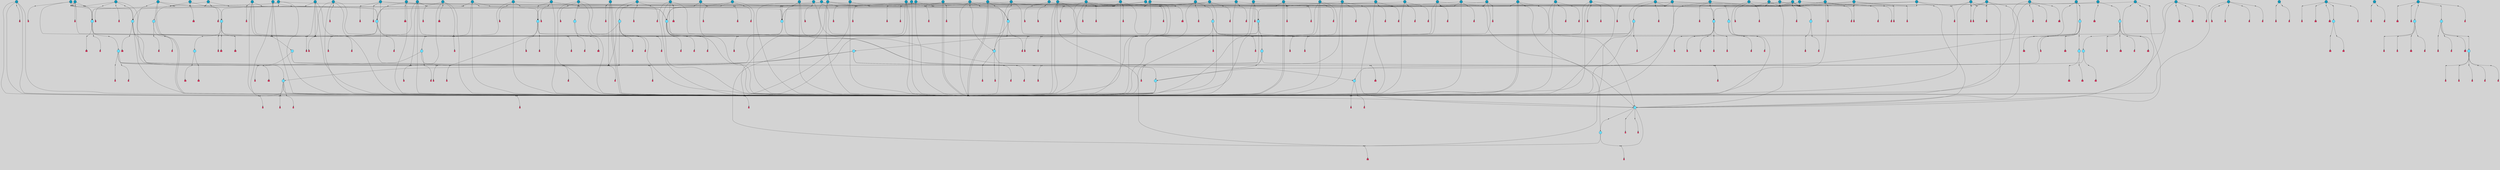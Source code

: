 // File exported with GEGELATI v1.3.1
// On the 2024-04-08 17:41:14
// With the File::TPGGraphDotExporter
digraph{
	graph[pad = "0.212, 0.055" bgcolor = lightgray]
	node[shape=circle style = filled label = ""]
		T3 [fillcolor="#66ddff"]
		T4 [fillcolor="#66ddff"]
		T7 [fillcolor="#66ddff"]
		T9 [fillcolor="#66ddff"]
		T11 [fillcolor="#66ddff"]
		T24 [fillcolor="#66ddff"]
		T27 [fillcolor="#66ddff"]
		T54 [fillcolor="#66ddff"]
		T95 [fillcolor="#66ddff"]
		T96 [fillcolor="#66ddff"]
		T111 [fillcolor="#66ddff"]
		T129 [fillcolor="#66ddff"]
		T159 [fillcolor="#66ddff"]
		T195 [fillcolor="#66ddff"]
		T212 [fillcolor="#66ddff"]
		T242 [fillcolor="#66ddff"]
		T280 [fillcolor="#1199bb"]
		T318 [fillcolor="#1199bb"]
		T323 [fillcolor="#66ddff"]
		T324 [fillcolor="#66ddff"]
		T325 [fillcolor="#66ddff"]
		T326 [fillcolor="#1199bb"]
		T327 [fillcolor="#66ddff"]
		T328 [fillcolor="#66ddff"]
		T329 [fillcolor="#66ddff"]
		T330 [fillcolor="#1199bb"]
		T404 [fillcolor="#66ddff"]
		T410 [fillcolor="#66ddff"]
		T421 [fillcolor="#1199bb"]
		T422 [fillcolor="#66ddff"]
		T434 [fillcolor="#66ddff"]
		T469 [fillcolor="#66ddff"]
		T471 [fillcolor="#1199bb"]
		T480 [fillcolor="#1199bb"]
		T486 [fillcolor="#1199bb"]
		T488 [fillcolor="#66ddff"]
		T498 [fillcolor="#1199bb"]
		T505 [fillcolor="#66ddff"]
		T515 [fillcolor="#1199bb"]
		T524 [fillcolor="#1199bb"]
		T525 [fillcolor="#1199bb"]
		T534 [fillcolor="#1199bb"]
		T536 [fillcolor="#1199bb"]
		T538 [fillcolor="#1199bb"]
		T539 [fillcolor="#66ddff"]
		T544 [fillcolor="#1199bb"]
		T545 [fillcolor="#1199bb"]
		T546 [fillcolor="#1199bb"]
		T552 [fillcolor="#66ddff"]
		T554 [fillcolor="#1199bb"]
		T557 [fillcolor="#1199bb"]
		T558 [fillcolor="#1199bb"]
		T561 [fillcolor="#1199bb"]
		T564 [fillcolor="#1199bb"]
		T568 [fillcolor="#1199bb"]
		T577 [fillcolor="#1199bb"]
		T584 [fillcolor="#1199bb"]
		T585 [fillcolor="#1199bb"]
		T587 [fillcolor="#66ddff"]
		T589 [fillcolor="#1199bb"]
		T590 [fillcolor="#1199bb"]
		T591 [fillcolor="#1199bb"]
		T596 [fillcolor="#1199bb"]
		T597 [fillcolor="#1199bb"]
		T601 [fillcolor="#1199bb"]
		T602 [fillcolor="#1199bb"]
		T605 [fillcolor="#66ddff"]
		T608 [fillcolor="#1199bb"]
		T610 [fillcolor="#1199bb"]
		T612 [fillcolor="#1199bb"]
		T614 [fillcolor="#1199bb"]
		T621 [fillcolor="#1199bb"]
		T625 [fillcolor="#1199bb"]
		T628 [fillcolor="#1199bb"]
		T630 [fillcolor="#1199bb"]
		T631 [fillcolor="#1199bb"]
		T632 [fillcolor="#1199bb"]
		T634 [fillcolor="#1199bb"]
		T635 [fillcolor="#1199bb"]
		T636 [fillcolor="#1199bb"]
		T637 [fillcolor="#1199bb"]
		T638 [fillcolor="#1199bb"]
		T266 [fillcolor="#1199bb"]
		T639 [fillcolor="#1199bb"]
		T640 [fillcolor="#1199bb"]
		T642 [fillcolor="#1199bb"]
		T644 [fillcolor="#1199bb"]
		T645 [fillcolor="#1199bb"]
		T646 [fillcolor="#1199bb"]
		T647 [fillcolor="#1199bb"]
		T648 [fillcolor="#66ddff"]
		T649 [fillcolor="#1199bb"]
		T521 [fillcolor="#1199bb"]
		T650 [fillcolor="#1199bb"]
		T651 [fillcolor="#66ddff"]
		T652 [fillcolor="#66ddff"]
		T653 [fillcolor="#66ddff"]
		T654 [fillcolor="#1199bb"]
		T655 [fillcolor="#1199bb"]
		T656 [fillcolor="#1199bb"]
		T657 [fillcolor="#1199bb"]
		T658 [fillcolor="#1199bb"]
		T659 [fillcolor="#1199bb"]
		T660 [fillcolor="#1199bb"]
		T661 [fillcolor="#1199bb"]
		T662 [fillcolor="#1199bb"]
		T663 [fillcolor="#1199bb"]
		T664 [fillcolor="#1199bb"]
		T665 [fillcolor="#1199bb"]
		T666 [fillcolor="#1199bb"]
		T667 [fillcolor="#1199bb"]
		T668 [fillcolor="#1199bb"]
		T669 [fillcolor="#1199bb"]
		T670 [fillcolor="#1199bb"]
		T671 [fillcolor="#1199bb"]
		T672 [fillcolor="#1199bb"]
		T673 [fillcolor="#1199bb"]
		T674 [fillcolor="#1199bb"]
		P7069 [fillcolor="#cccccc" shape=point] //6|
		I7069 [shape=box style=invis label="6|1&2|6#1|7&#92;n10|7&2|0#1|5&#92;n9|4&0|1#2|2&#92;n8|6&0|0#1|0&#92;n"]
		P7069 -> I7069[style=invis]
		A5263 [fillcolor="#ff3366" shape=box margin=0.03 width=0 height=0 label="3"]
		T3 -> P7069 -> A5263
		P7070 [fillcolor="#cccccc" shape=point] //3|
		I7070 [shape=box style=invis label="7|6&2|4#0|2&#92;n10|3&2|7#1|4&#92;n11|6&0|4#0|1&#92;n7|1&0|0#2|6&#92;n7|6&0|3#2|6&#92;n4|0&2|6#0|1&#92;n4|4&2|5#0|2&#92;n4|6&0|4#2|7&#92;n10|0&2|3#1|5&#92;n2|6&0|5#0|2&#92;n1|0&2|3#0|7&#92;n1|6&2|0#0|5&#92;n6|2&0|1#0|7&#92;n9|2&0|3#2|7&#92;n5|3&0|6#0|6&#92;n1|7&2|5#2|3&#92;n8|1&2|7#0|6&#92;n1|0&2|5#2|1&#92;n7|1&2|2#2|5&#92;n7|4&2|6#0|3&#92;n"]
		P7070 -> I7070[style=invis]
		A5264 [fillcolor="#ff3366" shape=box margin=0.03 width=0 height=0 label="4"]
		T3 -> P7070 -> A5264
		P7071 [fillcolor="#cccccc" shape=point] //7|
		I7071 [shape=box style=invis label="0|2&2|4#2|6&#92;n5|3&0|6#0|1&#92;n4|7&2|6#0|5&#92;n7|6&0|7#0|5&#92;n10|7&2|2#1|1&#92;n"]
		P7071 -> I7071[style=invis]
		A5265 [fillcolor="#ff3366" shape=box margin=0.03 width=0 height=0 label="4"]
		T4 -> P7071 -> A5265
		P7072 [fillcolor="#cccccc" shape=point] //0|
		I7072 [shape=box style=invis label="2|5&0|1#0|6&#92;n6|1&2|2#2|7&#92;n8|0&0|3#1|4&#92;n4|3&2|5#2|4&#92;n8|1&2|4#0|0&#92;n6|6&0|1#2|6&#92;n11|7&2|4#2|5&#92;n6|2&2|4#0|2&#92;n8|5&2|4#2|4&#92;n2|1&2|1#2|2&#92;n2|7&2|5#2|6&#92;n9|7&0|5#0|4&#92;n1|2&0|5#2|6&#92;n4|2&2|3#2|7&#92;n3|3&2|1#0|2&#92;n"]
		P7072 -> I7072[style=invis]
		A5266 [fillcolor="#ff3366" shape=box margin=0.03 width=0 height=0 label="5"]
		T4 -> P7072 -> A5266
		P7073 [fillcolor="#cccccc" shape=point] //-3|
		I7073 [shape=box style=invis label="1|6&2|7#0|7&#92;n10|2&0|7#1|3&#92;n9|6&2|7#2|2&#92;n5|3&0|7#0|7&#92;n1|6&2|3#0|0&#92;n2|3&2|3#2|2&#92;n5|1&2|6#0|6&#92;n"]
		P7073 -> I7073[style=invis]
		A5267 [fillcolor="#ff3366" shape=box margin=0.03 width=0 height=0 label="7"]
		T7 -> P7073 -> A5267
		P7074 [fillcolor="#cccccc" shape=point] //5|
		I7074 [shape=box style=invis label="0|5&2|3#0|1&#92;n0|6&2|1#2|4&#92;n6|2&2|6#0|7&#92;n7|4&0|3#0|1&#92;n5|4&0|7#1|6&#92;n9|1&0|5#2|2&#92;n6|3&2|3#1|7&#92;n11|7&2|4#1|6&#92;n2|5&0|1#0|0&#92;n4|7&0|0#0|2&#92;n6|2&0|6#0|0&#92;n2|1&2|6#2|4&#92;n10|0&2|0#1|0&#92;n6|6&2|4#0|6&#92;n"]
		P7074 -> I7074[style=invis]
		A5268 [fillcolor="#ff3366" shape=box margin=0.03 width=0 height=0 label="8"]
		T7 -> P7074 -> A5268
		P7075 [fillcolor="#cccccc" shape=point] //-6|
		I7075 [shape=box style=invis label="11|1&0|7#2|0&#92;n10|4&0|1#1|0&#92;n4|3&2|4#2|1&#92;n0|5&2|0#0|0&#92;n6|1&0|0#0|3&#92;n8|2&2|0#0|4&#92;n11|4&2|0#1|6&#92;n7|0&2|6#2|3&#92;n5|3&2|6#2|0&#92;n2|0&2|0#0|4&#92;n"]
		P7075 -> I7075[style=invis]
		A5269 [fillcolor="#ff3366" shape=box margin=0.03 width=0 height=0 label="9"]
		T9 -> P7075 -> A5269
		P7076 [fillcolor="#cccccc" shape=point] //2|
		I7076 [shape=box style=invis label="6|3&2|7#1|4&#92;n8|6&0|0#2|5&#92;n2|1&0|2#0|3&#92;n8|7&0|6#0|4&#92;n2|1&2|0#0|1&#92;n0|0&2|2#2|3&#92;n6|6&0|7#2|1&#92;n6|1&0|7#2|6&#92;n5|4&2|7#0|4&#92;n0|3&0|4#2|0&#92;n11|0&2|0#2|5&#92;n4|5&2|5#2|4&#92;n5|7&0|6#0|4&#92;n9|7&2|5#0|3&#92;n5|4&2|1#0|3&#92;n5|3&0|1#1|7&#92;n0|4&0|3#2|5&#92;n"]
		P7076 -> I7076[style=invis]
		A5270 [fillcolor="#ff3366" shape=box margin=0.03 width=0 height=0 label="10"]
		T9 -> P7076 -> A5270
		P7077 [fillcolor="#cccccc" shape=point] //6|
		I7077 [shape=box style=invis label="3|0&2|7#2|2&#92;n3|2&0|4#2|5&#92;n5|1&0|2#1|0&#92;n8|7&0|1#2|0&#92;n8|5&0|3#0|6&#92;n0|2&0|2#2|3&#92;n1|5&2|5#0|5&#92;n5|6&0|6#0|7&#92;n6|7&0|0#2|6&#92;n1|2&2|3#0|0&#92;n7|7&2|3#0|4&#92;n0|7&2|7#0|6&#92;n1|0&2|2#2|7&#92;n4|4&0|1#0|0&#92;n"]
		P7077 -> I7077[style=invis]
		A5271 [fillcolor="#ff3366" shape=box margin=0.03 width=0 height=0 label="11"]
		T11 -> P7077 -> A5271
		P7078 [fillcolor="#cccccc" shape=point] //-4|
		I7078 [shape=box style=invis label="4|1&0|4#2|6&#92;n1|2&2|2#2|0&#92;n1|2&2|0#0|6&#92;n8|4&2|3#2|5&#92;n5|5&2|1#1|0&#92;n"]
		P7078 -> I7078[style=invis]
		A5272 [fillcolor="#ff3366" shape=box margin=0.03 width=0 height=0 label="12"]
		T11 -> P7078 -> A5272
		P7079 [fillcolor="#cccccc" shape=point] //-3|
		I7079 [shape=box style=invis label="8|1&2|3#0|5&#92;n0|6&0|5#0|5&#92;n3|7&2|1#0|6&#92;n3|5&0|1#0|0&#92;n9|5&2|0#0|4&#92;n3|5&0|2#0|3&#92;n10|6&2|4#1|0&#92;n9|4&2|7#2|6&#92;n1|7&2|5#2|2&#92;n"]
		P7079 -> I7079[style=invis]
		A5273 [fillcolor="#ff3366" shape=box margin=0.03 width=0 height=0 label="5"]
		T4 -> P7079 -> A5273
		P7080 [fillcolor="#cccccc" shape=point] //1|
		I7080 [shape=box style=invis label="5|1&0|6#2|7&#92;n2|4&0|4#2|2&#92;n0|6&0|5#0|4&#92;n10|6&2|5#1|6&#92;n9|3&0|1#1|7&#92;n10|3&2|2#1|0&#92;n5|0&0|0#2|1&#92;n11|3&2|3#1|5&#92;n10|3&0|1#1|0&#92;n2|4&0|1#0|1&#92;n0|2&0|3#2|4&#92;n9|2&2|1#2|5&#92;n11|7&2|6#2|6&#92;n"]
		P7080 -> I7080[style=invis]
		T24 -> P7080 -> T7
		P7081 [fillcolor="#cccccc" shape=point] //5|
		I7081 [shape=box style=invis label="3|0&2|0#0|1&#92;n3|0&0|7#0|1&#92;n5|3&0|2#2|6&#92;n4|4&2|4#2|6&#92;n11|2&0|7#1|6&#92;n2|7&2|2#2|5&#92;n9|3&2|6#2|7&#92;n7|7&0|0#0|4&#92;n6|1&2|4#2|3&#92;n5|4&2|0#1|6&#92;n1|3&0|7#0|4&#92;n"]
		P7081 -> I7081[style=invis]
		A5274 [fillcolor="#ff3366" shape=box margin=0.03 width=0 height=0 label="7"]
		T24 -> P7081 -> A5274
		P7082 [fillcolor="#cccccc" shape=point] //-2|
		I7082 [shape=box style=invis label="4|1&0|4#0|3&#92;n4|2&0|5#2|0&#92;n5|5&2|6#0|5&#92;n1|4&0|1#0|2&#92;n6|3&2|7#1|5&#92;n0|4&2|0#0|3&#92;n8|5&2|5#1|2&#92;n10|7&2|7#1|1&#92;n3|4&0|0#2|1&#92;n3|6&2|5#2|5&#92;n8|3&0|1#0|7&#92;n10|0&2|7#1|3&#92;n4|1&2|4#0|1&#92;n9|3&2|0#0|4&#92;n3|6&2|0#0|4&#92;n1|2&0|6#2|1&#92;n4|0&2|1#2|2&#92;n"]
		P7082 -> I7082[style=invis]
		A5275 [fillcolor="#ff3366" shape=box margin=0.03 width=0 height=0 label="14"]
		T24 -> P7082 -> A5275
		P7083 [fillcolor="#cccccc" shape=point] //2|
		I7083 [shape=box style=invis label="9|1&2|3#0|1&#92;n5|2&2|0#2|4&#92;n3|6&2|5#2|7&#92;n7|0&2|5#0|4&#92;n1|2&0|3#0|5&#92;n7|3&2|7#0|0&#92;n"]
		P7083 -> I7083[style=invis]
		A5276 [fillcolor="#ff3366" shape=box margin=0.03 width=0 height=0 label="2"]
		T27 -> P7083 -> A5276
		P7084 [fillcolor="#cccccc" shape=point] //-6|
		I7084 [shape=box style=invis label="7|5&0|4#0|4&#92;n11|0&2|5#2|1&#92;n"]
		P7084 -> I7084[style=invis]
		A5277 [fillcolor="#ff3366" shape=box margin=0.03 width=0 height=0 label="3"]
		T27 -> P7084 -> A5277
		T27 -> P7070
		T27 -> P7072
		P7085 [fillcolor="#cccccc" shape=point] //0|
		I7085 [shape=box style=invis label="4|0&0|3#2|7&#92;n10|2&0|3#1|7&#92;n3|5&0|2#0|3&#92;n4|5&0|0#2|1&#92;n10|7&2|0#1|2&#92;n5|3&2|3#1|6&#92;n9|5&2|0#0|4&#92;n5|4&2|7#0|2&#92;n10|3&2|7#1|4&#92;n7|2&0|1#2|6&#92;n8|6&0|5#0|5&#92;n8|7&2|3#0|5&#92;n2|6&2|4#0|0&#92;n"]
		P7085 -> I7085[style=invis]
		A5278 [fillcolor="#ff3366" shape=box margin=0.03 width=0 height=0 label="5"]
		T27 -> P7085 -> A5278
		P7086 [fillcolor="#cccccc" shape=point] //8|
		I7086 [shape=box style=invis label="9|0&0|1#2|0&#92;n10|1&2|5#1|4&#92;n8|2&2|6#0|4&#92;n2|4&2|5#2|3&#92;n4|2&2|2#0|2&#92;n7|5&0|2#0|0&#92;n8|2&2|1#1|3&#92;n8|7&0|7#2|1&#92;n1|1&0|0#0|7&#92;n5|6&2|5#1|0&#92;n6|6&2|5#0|0&#92;n11|4&0|3#2|6&#92;n4|2&2|4#0|7&#92;n5|6&0|1#2|0&#92;n11|3&0|2#0|7&#92;n"]
		P7086 -> I7086[style=invis]
		A5279 [fillcolor="#ff3366" shape=box margin=0.03 width=0 height=0 label="6"]
		T54 -> P7086 -> A5279
		T54 -> P7081
		P7087 [fillcolor="#cccccc" shape=point] //-10|
		I7087 [shape=box style=invis label="3|6&0|0#0|4&#92;n4|1&2|4#0|1&#92;n5|1&0|1#0|4&#92;n5|5&2|6#0|5&#92;n6|5&0|6#0|3&#92;n11|1&2|0#0|1&#92;n0|7&2|0#0|3&#92;n1|2&0|6#0|1&#92;n8|0&0|4#2|0&#92;n0|4&0|7#2|7&#92;n7|0&2|7#1|3&#92;n3|1&0|5#2|5&#92;n5|1&0|4#0|3&#92;n2|2&0|2#0|0&#92;n8|3&0|1#0|7&#92;n3|0&0|3#0|5&#92;n7|2&0|5#2|0&#92;n6|3&2|7#1|5&#92;n4|7&2|7#2|1&#92;n"]
		P7087 -> I7087[style=invis]
		A5280 [fillcolor="#ff3366" shape=box margin=0.03 width=0 height=0 label="14"]
		T54 -> P7087 -> A5280
		T54 -> P7074
		P7088 [fillcolor="#cccccc" shape=point] //4|
		I7088 [shape=box style=invis label="4|3&0|6#0|3&#92;n5|7&2|3#2|2&#92;n5|6&0|7#1|2&#92;n1|4&2|6#0|3&#92;n8|4&2|1#2|5&#92;n9|5&2|4#1|4&#92;n2|4&0|5#0|7&#92;n10|0&0|6#1|3&#92;n3|0&0|6#0|2&#92;n2|7&2|7#2|6&#92;n5|2&0|5#1|5&#92;n10|4&2|5#1|7&#92;n4|0&0|4#2|4&#92;n11|1&0|4#2|6&#92;n10|6&2|0#1|4&#92;n9|7&0|3#1|4&#92;n4|5&2|7#0|6&#92;n11|5&2|6#2|3&#92;n0|3&0|5#0|1&#92;n"]
		P7088 -> I7088[style=invis]
		A5281 [fillcolor="#ff3366" shape=box margin=0.03 width=0 height=0 label="13"]
		T95 -> P7088 -> A5281
		P7089 [fillcolor="#cccccc" shape=point] //8|
		I7089 [shape=box style=invis label="9|7&0|5#2|5&#92;n3|3&2|3#0|2&#92;n9|5&2|2#1|0&#92;n2|3&0|6#0|3&#92;n4|4&2|5#2|7&#92;n11|3&2|0#1|5&#92;n6|6&2|1#2|2&#92;n4|6&0|1#2|2&#92;n2|5&2|7#2|2&#92;n7|7&2|2#2|3&#92;n6|5&0|3#2|6&#92;n6|7&0|6#0|2&#92;n"]
		P7089 -> I7089[style=invis]
		A5282 [fillcolor="#ff3366" shape=box margin=0.03 width=0 height=0 label="14"]
		T95 -> P7089 -> A5282
		P7090 [fillcolor="#cccccc" shape=point] //2|
		I7090 [shape=box style=invis label="4|1&0|4#2|6&#92;n5|5&2|1#1|0&#92;n1|0&2|0#0|6&#92;n8|4&2|3#2|5&#92;n"]
		P7090 -> I7090[style=invis]
		T95 -> P7090 -> T11
		P7091 [fillcolor="#cccccc" shape=point] //-9|
		I7091 [shape=box style=invis label="2|0&2|0#2|1&#92;n4|4&2|4#2|6&#92;n9|1&0|3#1|7&#92;n5|3&0|2#2|6&#92;n2|7&2|2#2|5&#92;n5|4&2|0#1|6&#92;n3|0&0|7#0|1&#92;n1|3&0|7#0|4&#92;n11|6&2|2#0|7&#92;n7|7&0|0#0|4&#92;n11|0&0|7#1|6&#92;n9|3&2|6#2|7&#92;n"]
		P7091 -> I7091[style=invis]
		A5283 [fillcolor="#ff3366" shape=box margin=0.03 width=0 height=0 label="7"]
		T95 -> P7091 -> A5283
		P7092 [fillcolor="#cccccc" shape=point] //-8|
		I7092 [shape=box style=invis label="7|5&0|4#2|4&#92;n"]
		P7092 -> I7092[style=invis]
		A5284 [fillcolor="#ff3366" shape=box margin=0.03 width=0 height=0 label="3"]
		T95 -> P7092 -> A5284
		P7093 [fillcolor="#cccccc" shape=point] //6|
		I7093 [shape=box style=invis label="0|5&2|3#0|1&#92;n0|6&2|1#2|4&#92;n9|1&0|5#2|2&#92;n7|4&0|3#0|1&#92;n5|4&0|7#1|6&#92;n2|5&0|1#0|0&#92;n6|3&2|3#1|7&#92;n11|7&2|4#1|6&#92;n6|2&2|6#0|1&#92;n4|7&0|0#0|2&#92;n6|2&0|6#0|0&#92;n9|1&2|6#2|4&#92;n10|0&2|0#1|0&#92;n6|6&2|4#0|6&#92;n"]
		P7093 -> I7093[style=invis]
		A5285 [fillcolor="#ff3366" shape=box margin=0.03 width=0 height=0 label="8"]
		T96 -> P7093 -> A5285
		P7094 [fillcolor="#cccccc" shape=point] //5|
		I7094 [shape=box style=invis label="10|4&0|1#1|0&#92;n4|3&2|4#2|1&#92;n2|0&2|0#0|4&#92;n6|1&0|0#0|3&#92;n8|2&2|0#0|4&#92;n0|0&0|0#0|0&#92;n11|4&2|0#1|6&#92;n7|0&2|6#2|3&#92;n5|3&2|6#2|0&#92;n0|0&2|0#0|0&#92;n"]
		P7094 -> I7094[style=invis]
		A5286 [fillcolor="#ff3366" shape=box margin=0.03 width=0 height=0 label="9"]
		T96 -> P7094 -> A5286
		T96 -> P7069
		P7095 [fillcolor="#cccccc" shape=point] //1|
		I7095 [shape=box style=invis label="5|4&0|7#1|6&#92;n0|6&2|1#2|4&#92;n7|4&0|3#0|1&#92;n0|5&2|3#0|1&#92;n9|1&0|5#2|2&#92;n6|3&2|3#1|7&#92;n11|7&2|4#1|6&#92;n2|5&0|1#0|0&#92;n7|5&2|3#1|1&#92;n4|7&0|0#0|2&#92;n6|2&0|6#0|0&#92;n2|1&2|6#2|4&#92;n10|0&2|7#1|0&#92;n6|6&2|4#0|6&#92;n"]
		P7095 -> I7095[style=invis]
		A5287 [fillcolor="#ff3366" shape=box margin=0.03 width=0 height=0 label="8"]
		T96 -> P7095 -> A5287
		T96 -> P7079
		P7096 [fillcolor="#cccccc" shape=point] //-5|
		I7096 [shape=box style=invis label="0|0&2|3#0|2&#92;n10|5&0|6#1|3&#92;n7|3&0|6#2|3&#92;n3|4&0|6#0|6&#92;n10|5&0|2#1|1&#92;n5|0&0|1#0|3&#92;n6|6&2|5#1|5&#92;n7|4&0|2#1|7&#92;n5|7&0|1#2|5&#92;n1|5&0|0#0|3&#92;n7|5&2|1#2|6&#92;n9|0&0|2#0|0&#92;n4|0&2|4#0|0&#92;n4|6&0|0#2|3&#92;n3|1&0|6#2|5&#92;n7|7&2|1#2|3&#92;n9|4&2|2#0|6&#92;n"]
		P7096 -> I7096[style=invis]
		T111 -> P7096 -> T9
		P7097 [fillcolor="#cccccc" shape=point] //7|
		I7097 [shape=box style=invis label="7|4&2|1#2|0&#92;n4|1&2|4#2|3&#92;n5|0&2|0#2|2&#92;n6|1&2|4#2|6&#92;n"]
		P7097 -> I7097[style=invis]
		A5288 [fillcolor="#ff3366" shape=box margin=0.03 width=0 height=0 label="9"]
		T111 -> P7097 -> A5288
		P7098 [fillcolor="#cccccc" shape=point] //2|
		I7098 [shape=box style=invis label="3|0&2|0#0|1&#92;n11|2&0|7#1|6&#92;n8|7&2|4#0|5&#92;n5|3&0|2#2|6&#92;n4|4&2|4#2|6&#92;n3|0&0|7#0|1&#92;n2|7&2|2#2|5&#92;n9|3&2|6#2|7&#92;n7|7&0|0#0|4&#92;n6|1&2|4#1|3&#92;n5|4&2|0#1|6&#92;n1|3&0|7#0|4&#92;n"]
		P7098 -> I7098[style=invis]
		A5289 [fillcolor="#ff3366" shape=box margin=0.03 width=0 height=0 label="7"]
		T111 -> P7098 -> A5289
		T111 -> P7075
		T129 -> P7086
		T129 -> P7081
		P7099 [fillcolor="#cccccc" shape=point] //10|
		I7099 [shape=box style=invis label="4|5&2|7#2|1&#92;n1|7&2|3#0|6&#92;n3|5&2|2#0|3&#92;n10|3&0|7#1|4&#92;n7|1&0|4#2|6&#92;n10|2&0|3#1|7&#92;n9|5&2|0#0|4&#92;n4|0&0|3#2|7&#92;n11|4&2|6#1|2&#92;n5|4&2|7#0|2&#92;n2|6&2|4#0|0&#92;n6|5&0|7#2|1&#92;n5|3&2|3#1|6&#92;n10|7&2|0#1|2&#92;n"]
		P7099 -> I7099[style=invis]
		A5290 [fillcolor="#ff3366" shape=box margin=0.03 width=0 height=0 label="5"]
		T129 -> P7099 -> A5290
		P7100 [fillcolor="#cccccc" shape=point] //5|
		I7100 [shape=box style=invis label="9|4&2|3#1|3&#92;n0|4&2|4#0|5&#92;n6|1&2|6#2|5&#92;n4|0&0|5#2|0&#92;n"]
		P7100 -> I7100[style=invis]
		A5291 [fillcolor="#ff3366" shape=box margin=0.03 width=0 height=0 label="7"]
		T129 -> P7100 -> A5291
		P7101 [fillcolor="#cccccc" shape=point] //6|
		I7101 [shape=box style=invis label="9|4&2|7#0|6&#92;n8|4&0|1#1|0&#92;n1|3&0|0#2|1&#92;n2|4&0|6#2|2&#92;n5|1&2|5#0|7&#92;n3|0&0|3#2|6&#92;n2|2&2|6#0|2&#92;n8|4&0|4#2|2&#92;n5|1&2|4#0|3&#92;n9|4&0|6#0|6&#92;n5|0&2|2#1|5&#92;n11|7&0|0#1|1&#92;n0|4&0|3#0|3&#92;n7|7&2|4#2|5&#92;n1|5&0|1#2|1&#92;n"]
		P7101 -> I7101[style=invis]
		A5292 [fillcolor="#ff3366" shape=box margin=0.03 width=0 height=0 label="1"]
		T129 -> P7101 -> A5292
		P7102 [fillcolor="#cccccc" shape=point] //7|
		I7102 [shape=box style=invis label="7|0&2|1#2|0&#92;n9|7&2|1#1|7&#92;n8|2&0|1#1|0&#92;n6|6&0|2#1|1&#92;n2|2&0|5#0|0&#92;n5|7&0|0#2|1&#92;n5|1&2|5#1|5&#92;n4|7&2|4#2|3&#92;n10|5&2|2#1|5&#92;n1|3&2|2#2|0&#92;n10|2&2|6#1|5&#92;n"]
		P7102 -> I7102[style=invis]
		A5293 [fillcolor="#ff3366" shape=box margin=0.03 width=0 height=0 label="1"]
		T159 -> P7102 -> A5293
		P7103 [fillcolor="#cccccc" shape=point] //7|
		I7103 [shape=box style=invis label="7|4&2|7#0|4&#92;n4|6&0|1#2|5&#92;n2|1&2|3#0|0&#92;n4|3&2|0#0|1&#92;n0|0&2|7#2|7&#92;n7|7&0|5#2|3&#92;n5|0&2|1#2|2&#92;n10|0&0|4#1|2&#92;n4|4&0|7#0|0&#92;n6|7&0|2#0|1&#92;n1|4&2|5#0|4&#92;n"]
		P7103 -> I7103[style=invis]
		A5294 [fillcolor="#ff3366" shape=box margin=0.03 width=0 height=0 label="0"]
		T159 -> P7103 -> A5294
		P7104 [fillcolor="#cccccc" shape=point] //5|
		I7104 [shape=box style=invis label="0|5&2|3#0|1&#92;n0|6&2|1#2|4&#92;n6|2&2|6#0|7&#92;n9|0&2|7#1|1&#92;n7|4&0|3#0|1&#92;n11|7&2|4#1|6&#92;n9|1&0|5#2|2&#92;n5|4&0|7#1|6&#92;n2|5&0|1#0|0&#92;n4|7&0|0#0|2&#92;n6|2&0|6#0|0&#92;n2|1&2|6#2|4&#92;n10|0&0|0#1|0&#92;n6|6&2|4#0|6&#92;n"]
		P7104 -> I7104[style=invis]
		T159 -> P7104 -> T129
		P7105 [fillcolor="#cccccc" shape=point] //5|
		I7105 [shape=box style=invis label="3|0&2|0#2|1&#92;n3|0&0|7#0|1&#92;n5|3&0|2#2|6&#92;n4|4&2|4#2|6&#92;n5|4&2|0#1|6&#92;n2|7&2|2#2|5&#92;n1|3&0|7#0|4&#92;n11|6&2|2#0|7&#92;n7|7&0|0#0|4&#92;n6|1&2|4#2|3&#92;n11|0&0|7#1|6&#92;n9|3&2|6#2|7&#92;n"]
		P7105 -> I7105[style=invis]
		A5295 [fillcolor="#ff3366" shape=box margin=0.03 width=0 height=0 label="7"]
		T195 -> P7105 -> A5295
		P7106 [fillcolor="#cccccc" shape=point] //4|
		I7106 [shape=box style=invis label="7|1&0|6#0|1&#92;n6|7&2|7#1|7&#92;n10|1&2|1#1|1&#92;n9|6&2|2#1|4&#92;n4|7&0|4#2|2&#92;n9|6&0|5#1|1&#92;n10|0&2|6#1|6&#92;n5|1&0|1#2|3&#92;n10|1&0|5#1|0&#92;n3|4&2|3#0|0&#92;n8|2&0|5#2|4&#92;n1|6&2|0#0|0&#92;n2|3&0|1#2|6&#92;n5|2&2|2#1|6&#92;n2|2&0|1#2|1&#92;n3|1&2|7#0|3&#92;n6|7&2|3#0|4&#92;n"]
		P7106 -> I7106[style=invis]
		A5296 [fillcolor="#ff3366" shape=box margin=0.03 width=0 height=0 label="10"]
		T195 -> P7106 -> A5296
		P7107 [fillcolor="#cccccc" shape=point] //-4|
		I7107 [shape=box style=invis label="0|4&0|0#2|7&#92;n8|5&2|4#2|4&#92;n4|3&2|5#2|4&#92;n11|7&2|2#2|5&#92;n6|5&2|2#2|7&#92;n3|2&0|7#0|7&#92;n3|3&2|1#0|3&#92;n2|6&0|3#2|5&#92;n0|1&2|6#2|2&#92;n8|2&0|0#1|6&#92;n0|7&0|5#0|4&#92;n9|5&0|3#2|7&#92;n2|7&2|5#2|6&#92;n9|0&2|0#0|1&#92;n1|2&2|4#0|2&#92;n"]
		P7107 -> I7107[style=invis]
		T195 -> P7107 -> T27
		T195 -> P7103
		P7108 [fillcolor="#cccccc" shape=point] //6|
		I7108 [shape=box style=invis label="9|4&2|7#0|6&#92;n8|4&0|1#1|0&#92;n1|3&0|0#2|1&#92;n2|4&0|6#2|2&#92;n5|1&2|5#0|7&#92;n3|0&0|3#2|6&#92;n2|2&2|6#0|2&#92;n8|4&0|4#2|2&#92;n5|1&2|4#0|3&#92;n9|4&0|6#0|6&#92;n5|0&2|2#1|5&#92;n11|7&0|0#1|1&#92;n0|4&0|3#0|3&#92;n7|7&2|4#2|5&#92;n1|5&0|1#2|1&#92;n"]
		P7108 -> I7108[style=invis]
		A5297 [fillcolor="#ff3366" shape=box margin=0.03 width=0 height=0 label="1"]
		T212 -> P7108 -> A5297
		P7109 [fillcolor="#cccccc" shape=point] //5|
		I7109 [shape=box style=invis label="9|4&2|3#1|3&#92;n0|4&2|4#0|5&#92;n6|1&2|6#2|5&#92;n4|0&0|5#2|0&#92;n"]
		P7109 -> I7109[style=invis]
		A5298 [fillcolor="#ff3366" shape=box margin=0.03 width=0 height=0 label="7"]
		T212 -> P7109 -> A5298
		P7110 [fillcolor="#cccccc" shape=point] //5|
		I7110 [shape=box style=invis label="3|0&2|0#0|1&#92;n3|0&0|7#0|1&#92;n5|3&0|2#2|6&#92;n4|4&2|4#2|6&#92;n11|2&0|7#1|6&#92;n2|7&2|2#2|5&#92;n9|3&2|6#2|7&#92;n7|7&0|0#0|4&#92;n6|1&2|4#2|3&#92;n5|4&2|0#1|6&#92;n1|3&0|7#0|4&#92;n"]
		P7110 -> I7110[style=invis]
		A5299 [fillcolor="#ff3366" shape=box margin=0.03 width=0 height=0 label="7"]
		T212 -> P7110 -> A5299
		P7111 [fillcolor="#cccccc" shape=point] //8|
		I7111 [shape=box style=invis label="9|0&0|1#2|0&#92;n10|1&2|5#1|4&#92;n8|2&2|6#0|4&#92;n2|4&2|5#2|3&#92;n4|2&2|2#0|2&#92;n7|5&0|2#0|0&#92;n8|2&2|1#1|3&#92;n8|7&0|7#2|1&#92;n1|1&0|0#0|7&#92;n5|6&2|5#1|0&#92;n6|6&2|5#0|0&#92;n11|4&0|3#2|6&#92;n4|2&2|4#0|7&#92;n5|6&0|1#2|0&#92;n11|3&0|2#0|7&#92;n"]
		P7111 -> I7111[style=invis]
		A5300 [fillcolor="#ff3366" shape=box margin=0.03 width=0 height=0 label="6"]
		T212 -> P7111 -> A5300
		P7112 [fillcolor="#cccccc" shape=point] //10|
		I7112 [shape=box style=invis label="4|5&2|7#2|1&#92;n1|7&2|3#0|6&#92;n3|5&2|2#0|3&#92;n10|3&0|7#1|4&#92;n7|1&0|4#2|6&#92;n10|2&0|3#1|7&#92;n9|5&2|0#0|4&#92;n4|0&0|3#2|7&#92;n11|4&2|6#1|2&#92;n5|4&2|7#0|2&#92;n2|6&2|4#0|0&#92;n6|5&0|7#2|1&#92;n5|3&2|3#1|6&#92;n10|7&2|0#1|2&#92;n"]
		P7112 -> I7112[style=invis]
		A5301 [fillcolor="#ff3366" shape=box margin=0.03 width=0 height=0 label="5"]
		T212 -> P7112 -> A5301
		P7113 [fillcolor="#cccccc" shape=point] //5|
		I7113 [shape=box style=invis label="1|6&2|7#0|7&#92;n9|2&2|7#2|2&#92;n10|2&0|7#1|3&#92;n5|3&0|7#0|7&#92;n7|0&2|7#2|2&#92;n1|6&2|3#0|0&#92;n2|3&2|3#2|2&#92;n"]
		P7113 -> I7113[style=invis]
		A5302 [fillcolor="#ff3366" shape=box margin=0.03 width=0 height=0 label="7"]
		T242 -> P7113 -> A5302
		P7114 [fillcolor="#cccccc" shape=point] //-8|
		I7114 [shape=box style=invis label="7|5&0|2#2|1&#92;n1|0&2|6#0|0&#92;n7|1&2|6#1|1&#92;n8|7&0|3#1|6&#92;n3|7&2|3#2|4&#92;n"]
		P7114 -> I7114[style=invis]
		A5303 [fillcolor="#ff3366" shape=box margin=0.03 width=0 height=0 label="2"]
		T242 -> P7114 -> A5303
		P7115 [fillcolor="#cccccc" shape=point] //-3|
		I7115 [shape=box style=invis label="1|1&2|1#0|1&#92;n1|4&0|0#2|4&#92;n11|0&2|3#0|2&#92;n11|6&0|4#0|1&#92;n5|2&0|6#1|5&#92;n3|7&2|6#2|7&#92;n7|7&0|1#2|1&#92;n9|5&2|2#2|0&#92;n6|5&2|6#1|4&#92;n0|7&0|5#2|4&#92;n8|1&0|0#2|3&#92;n0|5&0|3#0|5&#92;n2|0&2|4#0|5&#92;n7|5&2|7#1|3&#92;n8|3&0|0#1|2&#92;n"]
		P7115 -> I7115[style=invis]
		A5304 [fillcolor="#ff3366" shape=box margin=0.03 width=0 height=0 label="1"]
		T242 -> P7115 -> A5304
		T280 -> P7088
		P7116 [fillcolor="#cccccc" shape=point] //1|
		I7116 [shape=box style=invis label="0|4&0|1#0|1&#92;n10|5&2|5#1|6&#92;n7|7&2|5#2|2&#92;n9|5&0|7#2|7&#92;n8|4&0|3#2|7&#92;n11|0&2|3#0|5&#92;n7|0&0|0#0|1&#92;n4|2&0|4#0|5&#92;n5|1&0|6#2|7&#92;n11|3&0|7#1|3&#92;n"]
		P7116 -> I7116[style=invis]
		T280 -> P7116 -> T7
		P7117 [fillcolor="#cccccc" shape=point] //-3|
		I7117 [shape=box style=invis label="4|5&0|0#0|0&#92;n4|7&0|0#0|2&#92;n0|6&2|1#2|4&#92;n9|1&0|5#2|2&#92;n10|0&2|0#1|0&#92;n6|6&2|4#0|6&#92;n2|5&0|1#0|0&#92;n6|3&2|3#1|7&#92;n11|7&2|4#1|6&#92;n6|2&2|6#0|1&#92;n6|2&0|0#0|0&#92;n9|1&2|6#2|4&#92;n10|4&0|3#1|1&#92;n5|4&2|7#1|6&#92;n"]
		P7117 -> I7117[style=invis]
		T280 -> P7117 -> T95
		P7118 [fillcolor="#cccccc" shape=point] //5|
		I7118 [shape=box style=invis label="11|7&2|0#1|7&#92;n1|5&2|4#2|4&#92;n4|3&0|1#0|5&#92;n1|6&0|0#0|4&#92;n8|6&2|4#0|0&#92;n4|0&2|0#0|5&#92;n10|4&2|0#1|0&#92;n4|4&0|5#0|1&#92;n0|7&2|1#0|5&#92;n0|6&2|3#2|0&#92;n9|6&2|5#1|3&#92;n"]
		P7118 -> I7118[style=invis]
		T318 -> P7118 -> T195
		P7119 [fillcolor="#cccccc" shape=point] //-9|
		I7119 [shape=box style=invis label="4|7&2|6#0|5&#92;n11|3&0|2#2|6&#92;n10|2&2|4#1|6&#92;n3|0&2|6#2|7&#92;n4|3&0|5#0|7&#92;n2|3&0|7#0|7&#92;n10|6&0|7#1|5&#92;n10|1&2|2#1|1&#92;n1|7&0|3#2|6&#92;n"]
		P7119 -> I7119[style=invis]
		A5305 [fillcolor="#ff3366" shape=box margin=0.03 width=0 height=0 label="4"]
		T318 -> P7119 -> A5305
		P7120 [fillcolor="#cccccc" shape=point] //7|
		I7120 [shape=box style=invis label="7|2&0|4#1|3&#92;n7|7&0|0#0|4&#92;n4|4&2|4#2|6&#92;n2|3&2|2#2|5&#92;n8|0&0|2#2|1&#92;n9|3&2|6#2|7&#92;n6|4&2|4#2|3&#92;n3|3&2|0#0|1&#92;n6|4&2|0#1|6&#92;n5|3&0|7#0|4&#92;n"]
		P7120 -> I7120[style=invis]
		A5306 [fillcolor="#ff3366" shape=box margin=0.03 width=0 height=0 label="7"]
		T318 -> P7120 -> A5306
		P7121 [fillcolor="#cccccc" shape=point] //-6|
		I7121 [shape=box style=invis label="9|0&2|0#0|1&#92;n3|2&0|2#0|3&#92;n5|4&0|5#1|7&#92;n2|1&0|4#0|3&#92;n9|2&2|0#2|4&#92;n7|6&0|4#0|2&#92;n2|3&0|6#2|6&#92;n1|2&0|3#2|0&#92;n"]
		P7121 -> I7121[style=invis]
		T318 -> P7121 -> T54
		P7122 [fillcolor="#cccccc" shape=point] //-2|
		I7122 [shape=box style=invis label="1|3&0|2#0|7&#92;n6|1&0|7#0|0&#92;n6|1&2|4#1|7&#92;n3|0&2|3#0|3&#92;n0|2&0|7#2|6&#92;n"]
		P7122 -> I7122[style=invis]
		T318 -> P7122 -> T195
		P7123 [fillcolor="#cccccc" shape=point] //-9|
		I7123 [shape=box style=invis label="2|0&2|0#2|1&#92;n4|4&2|4#2|6&#92;n9|1&0|3#1|7&#92;n5|3&0|2#2|6&#92;n2|7&2|2#2|5&#92;n5|4&2|0#1|6&#92;n3|0&0|7#0|1&#92;n1|3&0|7#0|4&#92;n11|6&2|2#0|7&#92;n7|7&0|0#0|4&#92;n11|0&0|7#1|6&#92;n9|3&2|6#2|7&#92;n"]
		P7123 -> I7123[style=invis]
		A5307 [fillcolor="#ff3366" shape=box margin=0.03 width=0 height=0 label="7"]
		T323 -> P7123 -> A5307
		P7124 [fillcolor="#cccccc" shape=point] //-4|
		I7124 [shape=box style=invis label="4|1&0|4#2|6&#92;n1|2&2|2#2|0&#92;n1|2&2|0#0|6&#92;n8|4&2|3#2|5&#92;n5|5&2|1#1|0&#92;n"]
		P7124 -> I7124[style=invis]
		A5308 [fillcolor="#ff3366" shape=box margin=0.03 width=0 height=0 label="12"]
		T324 -> P7124 -> A5308
		P7125 [fillcolor="#cccccc" shape=point] //8|
		I7125 [shape=box style=invis label="9|7&0|5#2|5&#92;n3|3&2|3#0|2&#92;n9|5&2|2#1|0&#92;n2|3&0|6#0|3&#92;n4|4&2|5#2|7&#92;n11|3&2|0#1|5&#92;n6|6&2|1#2|2&#92;n4|6&0|1#2|2&#92;n2|5&2|7#2|2&#92;n7|7&2|2#2|3&#92;n6|5&0|3#2|6&#92;n6|7&0|6#0|2&#92;n"]
		P7125 -> I7125[style=invis]
		A5309 [fillcolor="#ff3366" shape=box margin=0.03 width=0 height=0 label="14"]
		T323 -> P7125 -> A5309
		P7126 [fillcolor="#cccccc" shape=point] //-8|
		I7126 [shape=box style=invis label="7|5&0|4#2|4&#92;n"]
		P7126 -> I7126[style=invis]
		A5310 [fillcolor="#ff3366" shape=box margin=0.03 width=0 height=0 label="3"]
		T323 -> P7126 -> A5310
		P7127 [fillcolor="#cccccc" shape=point] //4|
		I7127 [shape=box style=invis label="4|3&0|6#0|3&#92;n5|7&2|3#2|2&#92;n5|6&0|7#1|2&#92;n1|4&2|6#0|3&#92;n8|4&2|1#2|5&#92;n9|5&2|4#1|4&#92;n2|4&0|5#0|7&#92;n10|0&0|6#1|3&#92;n3|0&0|6#0|2&#92;n2|7&2|7#2|6&#92;n5|2&0|5#1|5&#92;n10|4&2|5#1|7&#92;n4|0&0|4#2|4&#92;n11|1&0|4#2|6&#92;n10|6&2|0#1|4&#92;n9|7&0|3#1|4&#92;n4|5&2|7#0|6&#92;n11|5&2|6#2|3&#92;n0|3&0|5#0|1&#92;n"]
		P7127 -> I7127[style=invis]
		A5311 [fillcolor="#ff3366" shape=box margin=0.03 width=0 height=0 label="13"]
		T323 -> P7127 -> A5311
		P7128 [fillcolor="#cccccc" shape=point] //-3|
		I7128 [shape=box style=invis label="4|5&0|0#0|0&#92;n4|7&0|0#0|2&#92;n0|6&2|1#2|4&#92;n9|1&0|5#2|2&#92;n10|0&2|0#1|0&#92;n6|6&2|4#0|6&#92;n2|5&0|1#0|0&#92;n6|3&2|3#1|7&#92;n11|7&2|4#1|6&#92;n6|2&2|6#0|1&#92;n6|2&0|0#0|0&#92;n9|1&2|6#2|4&#92;n10|4&0|3#1|1&#92;n5|4&2|7#1|6&#92;n"]
		P7128 -> I7128[style=invis]
		T326 -> P7128 -> T323
		P7129 [fillcolor="#cccccc" shape=point] //2|
		I7129 [shape=box style=invis label="4|1&0|4#2|6&#92;n5|5&2|1#1|0&#92;n1|0&2|0#0|6&#92;n8|4&2|3#2|5&#92;n"]
		P7129 -> I7129[style=invis]
		T323 -> P7129 -> T324
		P7130 [fillcolor="#cccccc" shape=point] //5|
		I7130 [shape=box style=invis label="0|5&2|3#0|1&#92;n0|6&2|1#2|4&#92;n6|2&2|6#0|7&#92;n7|4&0|3#0|1&#92;n5|4&0|7#1|6&#92;n9|1&0|5#2|2&#92;n6|3&2|3#1|7&#92;n11|7&2|4#1|6&#92;n2|5&0|1#0|0&#92;n4|7&0|0#0|2&#92;n6|2&0|6#0|0&#92;n2|1&2|6#2|4&#92;n10|0&2|0#1|0&#92;n6|6&2|4#0|6&#92;n"]
		P7130 -> I7130[style=invis]
		A5312 [fillcolor="#ff3366" shape=box margin=0.03 width=0 height=0 label="8"]
		T325 -> P7130 -> A5312
		P7131 [fillcolor="#cccccc" shape=point] //-3|
		I7131 [shape=box style=invis label="1|6&2|7#0|7&#92;n10|2&0|7#1|3&#92;n9|6&2|7#2|2&#92;n5|3&0|7#0|7&#92;n1|6&2|3#0|0&#92;n2|3&2|3#2|2&#92;n5|1&2|6#0|6&#92;n"]
		P7131 -> I7131[style=invis]
		A5313 [fillcolor="#ff3366" shape=box margin=0.03 width=0 height=0 label="7"]
		T325 -> P7131 -> A5313
		P7132 [fillcolor="#cccccc" shape=point] //1|
		I7132 [shape=box style=invis label="0|4&0|1#0|1&#92;n10|5&2|5#1|6&#92;n7|7&2|5#2|2&#92;n9|5&0|7#2|7&#92;n8|4&0|3#2|7&#92;n11|0&2|3#0|5&#92;n7|0&0|0#0|1&#92;n4|2&0|4#0|5&#92;n5|1&0|6#2|7&#92;n11|3&0|7#1|3&#92;n"]
		P7132 -> I7132[style=invis]
		T326 -> P7132 -> T325
		P7133 [fillcolor="#cccccc" shape=point] //6|
		I7133 [shape=box style=invis label="3|0&2|7#2|2&#92;n3|2&0|4#2|5&#92;n5|1&0|2#1|0&#92;n8|7&0|1#2|0&#92;n8|5&0|3#0|6&#92;n0|2&0|2#2|3&#92;n1|5&2|5#0|5&#92;n5|6&0|6#0|7&#92;n6|7&0|0#2|6&#92;n1|2&2|3#0|0&#92;n7|7&2|3#0|4&#92;n0|7&2|7#0|6&#92;n1|0&2|2#2|7&#92;n4|4&0|1#0|0&#92;n"]
		P7133 -> I7133[style=invis]
		A5314 [fillcolor="#ff3366" shape=box margin=0.03 width=0 height=0 label="11"]
		T324 -> P7133 -> A5314
		P7134 [fillcolor="#cccccc" shape=point] //4|
		I7134 [shape=box style=invis label="4|3&0|6#0|3&#92;n5|7&2|3#2|2&#92;n5|6&0|7#1|2&#92;n1|4&2|6#0|3&#92;n8|4&2|1#2|5&#92;n9|5&2|4#1|4&#92;n2|4&0|5#0|7&#92;n10|0&0|6#1|3&#92;n3|0&0|6#0|2&#92;n2|7&2|7#2|6&#92;n5|2&0|5#1|5&#92;n10|4&2|5#1|7&#92;n4|0&0|4#2|4&#92;n11|1&0|4#2|6&#92;n10|6&2|0#1|4&#92;n9|7&0|3#1|4&#92;n4|5&2|7#0|6&#92;n11|5&2|6#2|3&#92;n0|3&0|5#0|1&#92;n"]
		P7134 -> I7134[style=invis]
		A5315 [fillcolor="#ff3366" shape=box margin=0.03 width=0 height=0 label="13"]
		T326 -> P7134 -> A5315
		P7135 [fillcolor="#cccccc" shape=point] //-4|
		I7135 [shape=box style=invis label="4|1&0|4#2|6&#92;n1|2&2|2#2|0&#92;n1|2&2|0#0|6&#92;n8|4&2|3#2|5&#92;n5|5&2|1#1|0&#92;n"]
		P7135 -> I7135[style=invis]
		A5316 [fillcolor="#ff3366" shape=box margin=0.03 width=0 height=0 label="12"]
		T327 -> P7135 -> A5316
		P7136 [fillcolor="#cccccc" shape=point] //-9|
		I7136 [shape=box style=invis label="2|0&2|0#2|1&#92;n4|4&2|4#2|6&#92;n9|1&0|3#1|7&#92;n5|3&0|2#2|6&#92;n2|7&2|2#2|5&#92;n5|4&2|0#1|6&#92;n3|0&0|7#0|1&#92;n1|3&0|7#0|4&#92;n11|6&2|2#0|7&#92;n7|7&0|0#0|4&#92;n11|0&0|7#1|6&#92;n9|3&2|6#2|7&#92;n"]
		P7136 -> I7136[style=invis]
		A5317 [fillcolor="#ff3366" shape=box margin=0.03 width=0 height=0 label="7"]
		T328 -> P7136 -> A5317
		P7137 [fillcolor="#cccccc" shape=point] //6|
		I7137 [shape=box style=invis label="3|0&2|7#2|2&#92;n3|2&0|4#2|5&#92;n5|1&0|2#1|0&#92;n8|7&0|1#2|0&#92;n8|5&0|3#0|6&#92;n0|2&0|2#2|3&#92;n1|5&2|5#0|5&#92;n5|6&0|6#0|7&#92;n6|7&0|0#2|6&#92;n1|2&2|3#0|0&#92;n7|7&2|3#0|4&#92;n0|7&2|7#0|6&#92;n1|0&2|2#2|7&#92;n4|4&0|1#0|0&#92;n"]
		P7137 -> I7137[style=invis]
		A5318 [fillcolor="#ff3366" shape=box margin=0.03 width=0 height=0 label="11"]
		T327 -> P7137 -> A5318
		P7138 [fillcolor="#cccccc" shape=point] //2|
		I7138 [shape=box style=invis label="4|1&0|4#2|6&#92;n5|5&2|1#1|0&#92;n1|0&2|0#0|6&#92;n8|4&2|3#2|5&#92;n"]
		P7138 -> I7138[style=invis]
		T328 -> P7138 -> T327
		P7139 [fillcolor="#cccccc" shape=point] //-3|
		I7139 [shape=box style=invis label="4|5&0|0#0|0&#92;n4|7&0|0#0|2&#92;n0|6&2|1#2|4&#92;n9|1&0|5#2|2&#92;n10|0&2|0#1|0&#92;n6|6&2|4#0|6&#92;n2|5&0|1#0|0&#92;n6|3&2|3#1|7&#92;n11|7&2|4#1|6&#92;n6|2&2|6#0|1&#92;n6|2&0|0#0|0&#92;n9|1&2|6#2|4&#92;n10|4&0|3#1|1&#92;n5|4&2|7#1|6&#92;n"]
		P7139 -> I7139[style=invis]
		T330 -> P7139 -> T328
		P7140 [fillcolor="#cccccc" shape=point] //5|
		I7140 [shape=box style=invis label="0|5&2|3#0|1&#92;n0|6&2|1#2|4&#92;n6|2&2|6#0|7&#92;n7|4&0|3#0|1&#92;n5|4&0|7#1|6&#92;n9|1&0|5#2|2&#92;n6|3&2|3#1|7&#92;n11|7&2|4#1|6&#92;n2|5&0|1#0|0&#92;n4|7&0|0#0|2&#92;n6|2&0|6#0|0&#92;n2|1&2|6#2|4&#92;n10|0&2|0#1|0&#92;n6|6&2|4#0|6&#92;n"]
		P7140 -> I7140[style=invis]
		A5319 [fillcolor="#ff3366" shape=box margin=0.03 width=0 height=0 label="8"]
		T329 -> P7140 -> A5319
		P7141 [fillcolor="#cccccc" shape=point] //8|
		I7141 [shape=box style=invis label="9|7&0|5#2|5&#92;n3|3&2|3#0|2&#92;n9|5&2|2#1|0&#92;n2|3&0|6#0|3&#92;n4|4&2|5#2|7&#92;n11|3&2|0#1|5&#92;n6|6&2|1#2|2&#92;n4|6&0|1#2|2&#92;n2|5&2|7#2|2&#92;n7|7&2|2#2|3&#92;n6|5&0|3#2|6&#92;n6|7&0|6#0|2&#92;n"]
		P7141 -> I7141[style=invis]
		A5320 [fillcolor="#ff3366" shape=box margin=0.03 width=0 height=0 label="14"]
		T328 -> P7141 -> A5320
		P7142 [fillcolor="#cccccc" shape=point] //-3|
		I7142 [shape=box style=invis label="1|6&2|7#0|7&#92;n10|2&0|7#1|3&#92;n9|6&2|7#2|2&#92;n5|3&0|7#0|7&#92;n1|6&2|3#0|0&#92;n2|3&2|3#2|2&#92;n5|1&2|6#0|6&#92;n"]
		P7142 -> I7142[style=invis]
		A5321 [fillcolor="#ff3366" shape=box margin=0.03 width=0 height=0 label="7"]
		T329 -> P7142 -> A5321
		P7143 [fillcolor="#cccccc" shape=point] //-8|
		I7143 [shape=box style=invis label="7|5&0|4#2|4&#92;n"]
		P7143 -> I7143[style=invis]
		A5322 [fillcolor="#ff3366" shape=box margin=0.03 width=0 height=0 label="3"]
		T328 -> P7143 -> A5322
		P7144 [fillcolor="#cccccc" shape=point] //4|
		I7144 [shape=box style=invis label="4|3&0|6#0|3&#92;n5|7&2|3#2|2&#92;n5|6&0|7#1|2&#92;n1|4&2|6#0|3&#92;n8|4&2|1#2|5&#92;n9|5&2|4#1|4&#92;n2|4&0|5#0|7&#92;n10|0&0|6#1|3&#92;n3|0&0|6#0|2&#92;n2|7&2|7#2|6&#92;n5|2&0|5#1|5&#92;n10|4&2|5#1|7&#92;n4|0&0|4#2|4&#92;n11|1&0|4#2|6&#92;n10|6&2|0#1|4&#92;n9|7&0|3#1|4&#92;n4|5&2|7#0|6&#92;n11|5&2|6#2|3&#92;n0|3&0|5#0|1&#92;n"]
		P7144 -> I7144[style=invis]
		A5323 [fillcolor="#ff3366" shape=box margin=0.03 width=0 height=0 label="13"]
		T328 -> P7144 -> A5323
		P7145 [fillcolor="#cccccc" shape=point] //1|
		I7145 [shape=box style=invis label="0|4&0|1#0|1&#92;n10|5&2|5#1|6&#92;n7|7&2|5#2|2&#92;n9|5&0|7#2|7&#92;n8|4&0|3#2|7&#92;n11|0&2|3#0|5&#92;n7|0&0|0#0|1&#92;n4|2&0|4#0|5&#92;n5|1&0|6#2|7&#92;n11|3&0|7#1|3&#92;n"]
		P7145 -> I7145[style=invis]
		T330 -> P7145 -> T329
		P7146 [fillcolor="#cccccc" shape=point] //4|
		I7146 [shape=box style=invis label="4|3&0|6#0|3&#92;n5|7&2|3#2|2&#92;n5|6&0|7#1|2&#92;n1|4&2|6#0|3&#92;n8|4&2|1#2|5&#92;n9|5&2|4#1|4&#92;n2|4&0|5#0|7&#92;n10|0&0|6#1|3&#92;n3|0&0|6#0|2&#92;n2|7&2|7#2|6&#92;n5|2&0|5#1|5&#92;n10|4&2|5#1|7&#92;n4|0&0|4#2|4&#92;n11|1&0|4#2|6&#92;n10|6&2|0#1|4&#92;n9|7&0|3#1|4&#92;n4|5&2|7#0|6&#92;n11|5&2|6#2|3&#92;n0|3&0|5#0|1&#92;n"]
		P7146 -> I7146[style=invis]
		A5324 [fillcolor="#ff3366" shape=box margin=0.03 width=0 height=0 label="13"]
		T330 -> P7146 -> A5324
		P7147 [fillcolor="#cccccc" shape=point] //-5|
		I7147 [shape=box style=invis label="5|6&2|2#2|3&#92;n10|0&0|3#1|5&#92;n3|0&0|1#0|7&#92;n11|1&2|0#1|1&#92;n2|3&0|7#0|7&#92;n9|6&0|7#1|1&#92;n5|7&0|1#0|7&#92;n10|2&2|4#1|6&#92;n11|2&0|2#2|6&#92;n6|4&2|1#0|0&#92;n"]
		P7147 -> I7147[style=invis]
		A5325 [fillcolor="#ff3366" shape=box margin=0.03 width=0 height=0 label="4"]
		T404 -> P7147 -> A5325
		P7148 [fillcolor="#cccccc" shape=point] //-5|
		I7148 [shape=box style=invis label="3|0&2|3#0|2&#92;n11|1&0|2#0|6&#92;n"]
		P7148 -> I7148[style=invis]
		T404 -> P7148 -> T111
		P7149 [fillcolor="#cccccc" shape=point] //4|
		I7149 [shape=box style=invis label="9|2&0|6#2|1&#92;n11|5&0|1#2|0&#92;n2|4&0|4#2|1&#92;n5|0&2|4#0|2&#92;n"]
		P7149 -> I7149[style=invis]
		A5326 [fillcolor="#ff3366" shape=box margin=0.03 width=0 height=0 label="3"]
		T404 -> P7149 -> A5326
		P7150 [fillcolor="#cccccc" shape=point] //3|
		I7150 [shape=box style=invis label="7|2&0|2#2|4&#92;n10|1&0|2#1|7&#92;n8|6&0|0#1|0&#92;n9|0&0|2#2|2&#92;n"]
		P7150 -> I7150[style=invis]
		A5327 [fillcolor="#ff3366" shape=box margin=0.03 width=0 height=0 label="3"]
		T404 -> P7150 -> A5327
		P7151 [fillcolor="#cccccc" shape=point] //-6|
		I7151 [shape=box style=invis label="11|1&0|7#2|0&#92;n7|0&2|6#2|3&#92;n0|5&2|0#0|0&#92;n6|1&0|0#0|3&#92;n8|2&2|0#0|4&#92;n11|4&2|0#1|6&#92;n10|4&0|1#1|0&#92;n5|3&2|6#2|0&#92;n10|0&2|0#1|4&#92;n"]
		P7151 -> I7151[style=invis]
		A5328 [fillcolor="#ff3366" shape=box margin=0.03 width=0 height=0 label="9"]
		T404 -> P7151 -> A5328
		P7152 [fillcolor="#cccccc" shape=point] //-3|
		I7152 [shape=box style=invis label="1|6&2|7#0|7&#92;n10|2&0|7#1|3&#92;n9|6&2|7#2|2&#92;n5|3&0|7#0|7&#92;n1|6&2|3#0|0&#92;n2|3&2|3#2|2&#92;n5|1&2|6#0|6&#92;n"]
		P7152 -> I7152[style=invis]
		A5329 [fillcolor="#ff3366" shape=box margin=0.03 width=0 height=0 label="7"]
		T410 -> P7152 -> A5329
		P7153 [fillcolor="#cccccc" shape=point] //5|
		I7153 [shape=box style=invis label="0|5&2|3#0|1&#92;n0|6&2|1#2|4&#92;n6|2&2|6#0|7&#92;n7|4&0|3#0|1&#92;n5|4&0|7#1|6&#92;n9|1&0|5#2|2&#92;n6|3&2|3#1|7&#92;n11|7&2|4#1|6&#92;n2|5&0|1#0|0&#92;n4|7&0|0#0|2&#92;n6|2&0|6#0|0&#92;n2|1&2|6#2|4&#92;n10|0&2|0#1|0&#92;n6|6&2|4#0|6&#92;n"]
		P7153 -> I7153[style=invis]
		A5330 [fillcolor="#ff3366" shape=box margin=0.03 width=0 height=0 label="8"]
		T410 -> P7153 -> A5330
		T421 -> P7147
		T421 -> P7148
		T421 -> P7149
		T421 -> P7151
		P7154 [fillcolor="#cccccc" shape=point] //-8|
		I7154 [shape=box style=invis label="4|4&0|3#2|6&#92;n5|0&2|3#2|2&#92;n4|1&2|4#0|3&#92;n3|7&0|6#0|4&#92;n"]
		P7154 -> I7154[style=invis]
		A5331 [fillcolor="#ff3366" shape=box margin=0.03 width=0 height=0 label="9"]
		T421 -> P7154 -> A5331
		T422 -> P7147
		T422 -> P7148
		T422 -> P7149
		T422 -> P7150
		P7155 [fillcolor="#cccccc" shape=point] //10|
		I7155 [shape=box style=invis label="3|0&0|7#0|1&#92;n5|3&0|2#2|6&#92;n11|2&0|5#1|6&#92;n5|1&2|0#1|6&#92;n8|3&0|4#0|0&#92;n10|5&0|6#1|5&#92;n2|5&2|1#2|2&#92;n1|3&0|7#0|4&#92;n3|0&2|0#0|1&#92;n4|4&0|4#2|6&#92;n9|3&2|6#2|7&#92;n7|7&0|0#0|4&#92;n"]
		P7155 -> I7155[style=invis]
		A5332 [fillcolor="#ff3366" shape=box margin=0.03 width=0 height=0 label="7"]
		T422 -> P7155 -> A5332
		T434 -> P7092
		P7156 [fillcolor="#cccccc" shape=point] //6|
		I7156 [shape=box style=invis label="5|5&2|4#1|6&#92;n4|4&2|4#0|3&#92;n11|3&0|2#1|0&#92;n1|6&0|2#2|1&#92;n10|6&2|1#1|2&#92;n4|1&0|0#0|6&#92;n1|0&2|4#0|1&#92;n3|3&2|2#0|5&#92;n0|4&0|3#0|7&#92;n10|5&2|4#1|1&#92;n0|4&0|7#0|2&#92;n8|6&0|2#2|4&#92;n10|3&0|0#1|7&#92;n9|2&2|3#0|7&#92;n9|7&0|6#2|2&#92;n3|2&0|5#0|1&#92;n2|4&2|7#0|5&#92;n"]
		P7156 -> I7156[style=invis]
		T434 -> P7156 -> T404
		P7157 [fillcolor="#cccccc" shape=point] //4|
		I7157 [shape=box style=invis label="7|1&0|3#1|7&#92;n10|6&2|1#1|6&#92;n8|0&0|1#0|3&#92;n5|2&0|6#0|5&#92;n"]
		P7157 -> I7157[style=invis]
		A5333 [fillcolor="#ff3366" shape=box margin=0.03 width=0 height=0 label="3"]
		T434 -> P7157 -> A5333
		P7158 [fillcolor="#cccccc" shape=point] //10|
		I7158 [shape=box style=invis label="9|6&0|1#2|4&#92;n10|5&0|2#1|6&#92;n2|6&2|7#2|1&#92;n7|4&2|5#2|0&#92;n2|4&2|4#0|1&#92;n8|6&2|5#2|3&#92;n8|0&2|7#2|1&#92;n"]
		P7158 -> I7158[style=invis]
		T469 -> P7158 -> T24
		P7159 [fillcolor="#cccccc" shape=point] //-10|
		I7159 [shape=box style=invis label="1|5&0|5#0|3&#92;n10|7&2|2#1|5&#92;n2|0&2|2#2|6&#92;n3|1&0|0#2|2&#92;n"]
		P7159 -> I7159[style=invis]
		T469 -> P7159 -> T434
		P7160 [fillcolor="#cccccc" shape=point] //9|
		I7160 [shape=box style=invis label="11|0&2|0#1|1&#92;n3|6&0|6#0|0&#92;n1|4&0|0#2|4&#92;n7|5&2|2#1|3&#92;n11|7&2|6#1|7&#92;n5|2&0|6#1|5&#92;n9|5&0|6#0|3&#92;n2|2&2|7#0|5&#92;n9|3&2|2#2|0&#92;n11|0&2|7#0|1&#92;n1|1&2|0#0|1&#92;n6|6&0|6#1|2&#92;n9|7&0|1#0|3&#92;n2|0&2|4#2|5&#92;n2|4&2|2#0|0&#92;n6|1&2|1#1|7&#92;n10|7&2|5#1|6&#92;n11|5&2|7#2|4&#92;n"]
		P7160 -> I7160[style=invis]
		A5334 [fillcolor="#ff3366" shape=box margin=0.03 width=0 height=0 label="1"]
		T469 -> P7160 -> A5334
		P7161 [fillcolor="#cccccc" shape=point] //9|
		I7161 [shape=box style=invis label="0|5&2|3#0|1&#92;n0|6&2|1#2|4&#92;n6|2&2|6#0|1&#92;n7|7&0|1#1|4&#92;n7|4&0|3#0|1&#92;n5|4&0|7#1|6&#92;n9|1&0|5#2|2&#92;n6|2&0|6#0|0&#92;n11|7&2|4#1|6&#92;n2|5&0|1#0|0&#92;n4|7&0|0#0|2&#92;n6|3&2|3#1|7&#92;n2|1&2|6#2|4&#92;n10|0&2|0#1|0&#92;n6|6&2|4#0|6&#92;n"]
		P7161 -> I7161[style=invis]
		A5335 [fillcolor="#ff3366" shape=box margin=0.03 width=0 height=0 label="8"]
		T469 -> P7161 -> A5335
		T469 -> P7080
		P7162 [fillcolor="#cccccc" shape=point] //9|
		I7162 [shape=box style=invis label="5|5&2|4#1|6&#92;n4|4&2|4#0|3&#92;n11|3&0|2#1|0&#92;n1|6&0|2#2|1&#92;n0|4&0|7#0|2&#92;n1|1&0|0#0|6&#92;n1|0&2|4#0|1&#92;n3|3&2|2#0|5&#92;n0|4&0|3#0|7&#92;n10|6&2|1#1|2&#92;n8|6&0|2#2|4&#92;n10|3&0|0#1|7&#92;n9|2&2|3#0|7&#92;n2|5&0|1#0|2&#92;n9|7&0|6#2|2&#92;n3|2&0|5#0|1&#92;n2|4&2|7#0|5&#92;n"]
		P7162 -> I7162[style=invis]
		T471 -> P7162 -> T404
		T471 -> P7157
		T471 -> P7148
		P7163 [fillcolor="#cccccc" shape=point] //0|
		I7163 [shape=box style=invis label="8|0&2|3#0|1&#92;n7|0&0|2#2|7&#92;n11|0&2|6#2|7&#92;n1|2&0|2#0|4&#92;n7|1&0|1#2|6&#92;n8|5&0|5#2|7&#92;n5|3&2|6#1|3&#92;n11|5&2|2#2|7&#92;n"]
		P7163 -> I7163[style=invis]
		T480 -> P7163 -> T3
		T480 -> P7148
		T480 -> P7145
		T480 -> P7148
		P7164 [fillcolor="#cccccc" shape=point] //-3|
		I7164 [shape=box style=invis label="8|4&0|1#1|0&#92;n7|4&0|6#0|0&#92;n3|6&0|6#2|2&#92;n9|4&0|0#2|7&#92;n0|7&2|7#2|7&#92;n0|2&2|7#0|5&#92;n6|3&0|3#0|7&#92;n11|6&0|0#2|2&#92;n2|0&2|3#2|2&#92;n10|1&0|6#1|3&#92;n2|5&0|0#0|1&#92;n4|3&0|1#2|5&#92;n1|6&2|0#0|0&#92;n"]
		P7164 -> I7164[style=invis]
		A5336 [fillcolor="#ff3366" shape=box margin=0.03 width=0 height=0 label="1"]
		T480 -> P7164 -> A5336
		P7165 [fillcolor="#cccccc" shape=point] //-9|
		I7165 [shape=box style=invis label="4|1&2|6#0|5&#92;n0|4&2|7#0|4&#92;n8|1&0|7#1|0&#92;n8|4&0|2#0|5&#92;n4|7&2|1#2|4&#92;n5|1&0|5#2|3&#92;n0|1&2|6#2|3&#92;n9|0&0|7#1|6&#92;n8|3&0|2#0|5&#92;n9|5&2|3#1|2&#92;n4|3&0|2#0|4&#92;n3|5&2|5#2|4&#92;n7|3&0|6#1|3&#92;n1|1&2|5#2|4&#92;n11|3&0|2#1|2&#92;n"]
		P7165 -> I7165[style=invis]
		T486 -> P7165 -> T159
		P7166 [fillcolor="#cccccc" shape=point] //4|
		I7166 [shape=box style=invis label="2|5&2|2#0|0&#92;n6|5&0|1#1|0&#92;n9|7&0|2#2|2&#92;n4|3&2|2#2|3&#92;n2|2&0|0#2|1&#92;n2|5&2|7#2|5&#92;n8|3&2|2#0|7&#92;n7|7&2|5#2|5&#92;n8|0&2|4#0|1&#92;n2|5&2|2#2|6&#92;n4|4&0|2#2|1&#92;n7|2&2|4#0|0&#92;n11|2&2|4#0|1&#92;n10|0&2|2#1|1&#92;n10|4&2|3#1|0&#92;n"]
		P7166 -> I7166[style=invis]
		T486 -> P7166 -> T469
		P7167 [fillcolor="#cccccc" shape=point] //-5|
		I7167 [shape=box style=invis label="7|7&0|1#2|3&#92;n5|0&0|3#0|0&#92;n4|4&2|5#0|0&#92;n6|3&2|6#0|5&#92;n"]
		P7167 -> I7167[style=invis]
		A5337 [fillcolor="#ff3366" shape=box margin=0.03 width=0 height=0 label="0"]
		T486 -> P7167 -> A5337
		T486 -> P7148
		P7168 [fillcolor="#cccccc" shape=point] //6|
		I7168 [shape=box style=invis label="7|0&2|5#1|2&#92;n10|6&2|1#1|3&#92;n7|5&0|2#0|7&#92;n10|7&0|1#1|5&#92;n4|6&2|5#0|5&#92;n4|4&0|7#2|7&#92;n"]
		P7168 -> I7168[style=invis]
		A5338 [fillcolor="#ff3366" shape=box margin=0.03 width=0 height=0 label="7"]
		T488 -> P7168 -> A5338
		P7169 [fillcolor="#cccccc" shape=point] //-2|
		I7169 [shape=box style=invis label="3|0&2|0#0|1&#92;n4|1&0|3#2|2&#92;n11|2&0|7#1|6&#92;n8|7&2|4#0|5&#92;n6|1&2|4#1|3&#92;n4|4&2|4#2|6&#92;n3|0&0|7#0|1&#92;n9|3&2|6#2|7&#92;n7|7&0|0#0|4&#92;n5|3&0|2#2|6&#92;n5|4&2|0#1|6&#92;n1|3&0|7#0|4&#92;n"]
		P7169 -> I7169[style=invis]
		A5339 [fillcolor="#ff3366" shape=box margin=0.03 width=0 height=0 label="7"]
		T488 -> P7169 -> A5339
		P7170 [fillcolor="#cccccc" shape=point] //0|
		I7170 [shape=box style=invis label="5|5&0|1#2|1&#92;n8|5&2|1#1|1&#92;n5|0&0|3#0|0&#92;n11|7&2|4#0|1&#92;n3|0&0|7#0|0&#92;n"]
		P7170 -> I7170[style=invis]
		A5340 [fillcolor="#ff3366" shape=box margin=0.03 width=0 height=0 label="3"]
		T488 -> P7170 -> A5340
		P7171 [fillcolor="#cccccc" shape=point] //7|
		I7171 [shape=box style=invis label="11|4&2|0#1|6&#92;n7|0&2|6#2|3&#92;n0|5&2|0#0|0&#92;n3|4&0|1#0|3&#92;n6|1&0|0#0|3&#92;n8|2&2|0#0|4&#92;n11|1&0|7#2|0&#92;n10|4&0|1#1|0&#92;n5|3&2|6#2|0&#92;n10|0&2|0#1|2&#92;n"]
		P7171 -> I7171[style=invis]
		A5341 [fillcolor="#ff3366" shape=box margin=0.03 width=0 height=0 label="9"]
		T488 -> P7171 -> A5341
		T488 -> P7148
		P7172 [fillcolor="#cccccc" shape=point] //-2|
		I7172 [shape=box style=invis label="3|0&2|0#0|1&#92;n4|1&0|3#2|2&#92;n11|2&0|7#1|6&#92;n5|3&0|2#2|6&#92;n6|1&2|4#1|3&#92;n8|1&0|7#0|6&#92;n4|4&2|4#2|6&#92;n3|0&0|7#0|1&#92;n9|3&2|6#2|6&#92;n7|7&0|0#0|4&#92;n8|7&2|4#0|5&#92;n1|3&0|7#0|4&#92;n"]
		P7172 -> I7172[style=invis]
		A5342 [fillcolor="#ff3366" shape=box margin=0.03 width=0 height=0 label="7"]
		T498 -> P7172 -> A5342
		P7173 [fillcolor="#cccccc" shape=point] //-5|
		I7173 [shape=box style=invis label="11|4&2|0#1|6&#92;n10|6&0|3#1|1&#92;n7|0&2|6#2|3&#92;n3|4&0|1#0|3&#92;n0|5&2|0#0|0&#92;n6|1&0|0#0|3&#92;n8|2&2|0#0|4&#92;n11|1&0|7#2|0&#92;n10|4&0|1#1|0&#92;n5|3&2|6#2|0&#92;n10|0&2|0#1|6&#92;n"]
		P7173 -> I7173[style=invis]
		A5343 [fillcolor="#ff3366" shape=box margin=0.03 width=0 height=0 label="9"]
		T498 -> P7173 -> A5343
		T498 -> P7148
		T498 -> P7150
		P7174 [fillcolor="#cccccc" shape=point] //-8|
		I7174 [shape=box style=invis label="1|4&2|2#2|1&#92;n4|3&2|4#2|1&#92;n0|5&2|1#2|4&#92;n9|0&2|1#2|5&#92;n2|1&2|4#0|0&#92;n"]
		P7174 -> I7174[style=invis]
		A5344 [fillcolor="#ff3366" shape=box margin=0.03 width=0 height=0 label="1"]
		T498 -> P7174 -> A5344
		P7175 [fillcolor="#cccccc" shape=point] //-6|
		I7175 [shape=box style=invis label="11|1&0|7#2|0&#92;n10|4&0|1#1|0&#92;n4|3&2|4#2|1&#92;n0|5&2|0#0|0&#92;n6|1&0|0#0|3&#92;n8|2&2|0#0|4&#92;n11|4&2|0#1|6&#92;n7|0&2|6#2|3&#92;n5|3&2|6#2|0&#92;n2|0&2|0#0|4&#92;n"]
		P7175 -> I7175[style=invis]
		A5345 [fillcolor="#ff3366" shape=box margin=0.03 width=0 height=0 label="9"]
		T505 -> P7175 -> A5345
		P7176 [fillcolor="#cccccc" shape=point] //2|
		I7176 [shape=box style=invis label="6|3&2|7#1|4&#92;n8|6&0|0#2|5&#92;n2|1&0|2#0|3&#92;n8|7&0|6#0|4&#92;n2|1&2|0#0|1&#92;n0|0&2|2#2|3&#92;n6|6&0|7#2|1&#92;n6|1&0|7#2|6&#92;n5|4&2|7#0|4&#92;n0|3&0|4#2|0&#92;n11|0&2|0#2|5&#92;n4|5&2|5#2|4&#92;n5|7&0|6#0|4&#92;n9|7&2|5#0|3&#92;n5|4&2|1#0|3&#92;n5|3&0|1#1|7&#92;n0|4&0|3#2|5&#92;n"]
		P7176 -> I7176[style=invis]
		A5346 [fillcolor="#ff3366" shape=box margin=0.03 width=0 height=0 label="10"]
		T505 -> P7176 -> A5346
		P7177 [fillcolor="#cccccc" shape=point] //-1|
		I7177 [shape=box style=invis label="0|1&2|7#2|2&#92;n10|3&2|4#1|6&#92;n8|7&2|0#2|0&#92;n10|4&2|6#1|6&#92;n8|0&2|3#0|2&#92;n11|2&2|4#0|6&#92;n8|3&2|2#2|3&#92;n"]
		P7177 -> I7177[style=invis]
		A5347 [fillcolor="#ff3366" shape=box margin=0.03 width=0 height=0 label="2"]
		T515 -> P7177 -> A5347
		P7178 [fillcolor="#cccccc" shape=point] //2|
		I7178 [shape=box style=invis label="1|5&2|5#0|4&#92;n10|0&2|3#1|2&#92;n5|5&0|3#0|0&#92;n4|4&2|5#0|0&#92;n6|3&2|4#0|5&#92;n"]
		P7178 -> I7178[style=invis]
		T515 -> P7178 -> T96
		T515 -> P7148
		P7179 [fillcolor="#cccccc" shape=point] //-8|
		I7179 [shape=box style=invis label="11|4&2|0#1|6&#92;n0|5&2|0#0|0&#92;n4|4&0|1#0|3&#92;n10|0&2|0#1|2&#92;n10|4&0|1#1|0&#92;n5|3&2|6#2|0&#92;n6|1&0|0#0|3&#92;n5|1&2|7#2|0&#92;n0|0&2|7#0|6&#92;n"]
		P7179 -> I7179[style=invis]
		A5348 [fillcolor="#ff3366" shape=box margin=0.03 width=0 height=0 label="9"]
		T515 -> P7179 -> A5348
		P7180 [fillcolor="#cccccc" shape=point] //7|
		I7180 [shape=box style=invis label="7|4&2|7#0|4&#92;n4|6&0|1#2|5&#92;n2|1&2|3#0|0&#92;n4|3&2|0#0|1&#92;n0|0&2|7#2|7&#92;n7|7&0|5#2|3&#92;n5|0&2|1#2|2&#92;n10|0&0|4#1|2&#92;n4|4&0|7#0|0&#92;n6|7&0|2#0|1&#92;n1|4&2|5#0|4&#92;n"]
		P7180 -> I7180[style=invis]
		A5349 [fillcolor="#ff3366" shape=box margin=0.03 width=0 height=0 label="0"]
		T515 -> P7180 -> A5349
		T524 -> P7173
		T524 -> P7148
		T524 -> P7150
		P7181 [fillcolor="#cccccc" shape=point] //-2|
		I7181 [shape=box style=invis label="8|2&0|1#2|1&#92;n1|0&2|2#2|2&#92;n0|5&2|5#2|4&#92;n9|0&2|1#2|7&#92;n9|1&2|4#0|0&#92;n4|3&0|4#2|1&#92;n10|6&0|2#1|2&#92;n"]
		P7181 -> I7181[style=invis]
		T524 -> P7181 -> T505
		P7182 [fillcolor="#cccccc" shape=point] //1|
		I7182 [shape=box style=invis label="5|0&2|2#0|2&#92;n9|3&0|6#2|1&#92;n11|5&0|1#2|0&#92;n"]
		P7182 -> I7182[style=invis]
		A5350 [fillcolor="#ff3366" shape=box margin=0.03 width=0 height=0 label="3"]
		T524 -> P7182 -> A5350
		P7183 [fillcolor="#cccccc" shape=point] //-8|
		I7183 [shape=box style=invis label="7|4&2|7#0|4&#92;n4|6&0|1#2|5&#92;n8|6&2|4#2|5&#92;n4|3&2|0#0|1&#92;n0|0&2|7#2|5&#92;n1|4&2|5#0|4&#92;n5|0&2|1#2|2&#92;n2|1&2|3#0|0&#92;n10|0&0|4#1|2&#92;n4|4&0|7#0|0&#92;n7|7&0|5#2|3&#92;n"]
		P7183 -> I7183[style=invis]
		A5351 [fillcolor="#ff3366" shape=box margin=0.03 width=0 height=0 label="0"]
		T525 -> P7183 -> A5351
		P7184 [fillcolor="#cccccc" shape=point] //6|
		I7184 [shape=box style=invis label="10|4&2|6#1|2&#92;n8|4&0|1#1|0&#92;n0|4&2|6#0|0&#92;n8|4&2|5#2|1&#92;n7|5&2|5#1|0&#92;n3|6&0|6#2|2&#92;n1|7&0|7#0|5&#92;n2|0&0|7#2|4&#92;n2|6&2|2#0|0&#92;n0|7&2|7#0|7&#92;n11|6&0|4#2|2&#92;n5|5&0|0#0|1&#92;n10|1&0|0#1|0&#92;n7|3&0|1#2|5&#92;n9|2&2|7#1|5&#92;n9|4&2|6#2|7&#92;n1|6&2|4#2|2&#92;n3|3&2|2#0|7&#92;n1|6&2|0#0|0&#92;n6|4&2|6#1|0&#92;n"]
		P7184 -> I7184[style=invis]
		A5352 [fillcolor="#ff3366" shape=box margin=0.03 width=0 height=0 label="1"]
		T525 -> P7184 -> A5352
		T525 -> P7074
		P7185 [fillcolor="#cccccc" shape=point] //8|
		I7185 [shape=box style=invis label="9|0&0|1#2|0&#92;n10|1&2|5#1|4&#92;n8|2&2|6#0|4&#92;n2|4&2|5#2|3&#92;n4|2&2|2#0|2&#92;n7|5&0|2#0|0&#92;n8|2&2|1#1|3&#92;n8|7&0|7#2|1&#92;n1|1&0|0#0|7&#92;n5|6&2|5#1|0&#92;n6|6&2|5#0|0&#92;n11|4&0|3#2|6&#92;n4|2&2|4#0|7&#92;n5|6&0|1#2|0&#92;n11|3&0|2#0|7&#92;n"]
		P7185 -> I7185[style=invis]
		A5353 [fillcolor="#ff3366" shape=box margin=0.03 width=0 height=0 label="6"]
		T525 -> P7185 -> A5353
		P7186 [fillcolor="#cccccc" shape=point] //-9|
		I7186 [shape=box style=invis label="2|0&2|0#2|1&#92;n4|4&2|4#2|6&#92;n9|1&0|3#1|7&#92;n5|3&0|2#2|6&#92;n2|7&2|2#2|5&#92;n5|4&2|0#1|6&#92;n3|0&0|7#0|1&#92;n1|3&0|7#0|4&#92;n11|6&2|2#0|7&#92;n7|7&0|0#0|4&#92;n11|0&0|7#1|6&#92;n9|3&2|6#2|7&#92;n"]
		P7186 -> I7186[style=invis]
		A5354 [fillcolor="#ff3366" shape=box margin=0.03 width=0 height=0 label="7"]
		T525 -> P7186 -> A5354
		T534 -> P7165
		P7187 [fillcolor="#cccccc" shape=point] //6|
		I7187 [shape=box style=invis label="11|3&2|5#0|5&#92;n7|7&0|3#1|3&#92;n9|7&2|3#0|7&#92;n5|0&0|3#0|0&#92;n"]
		P7187 -> I7187[style=invis]
		A5355 [fillcolor="#ff3366" shape=box margin=0.03 width=0 height=0 label="0"]
		T534 -> P7187 -> A5355
		T534 -> P7148
		P7188 [fillcolor="#cccccc" shape=point] //7|
		I7188 [shape=box style=invis label="10|0&0|4#1|2&#92;n2|1&2|3#0|0&#92;n1|6&2|5#0|4&#92;n2|0&2|1#2|2&#92;n6|7&0|2#0|1&#92;n5|0&2|0#1|6&#92;n4|4&0|7#0|0&#92;n4|6&0|1#2|5&#92;n4|3&2|0#2|1&#92;n"]
		P7188 -> I7188[style=invis]
		T534 -> P7188 -> T242
		P7189 [fillcolor="#cccccc" shape=point] //2|
		I7189 [shape=box style=invis label="5|5&0|5#0|4&#92;n3|3&2|5#2|3&#92;n9|7&0|2#0|5&#92;n4|5&0|4#0|0&#92;n5|0&2|3#2|4&#92;n"]
		P7189 -> I7189[style=invis]
		A5356 [fillcolor="#ff3366" shape=box margin=0.03 width=0 height=0 label="11"]
		T534 -> P7189 -> A5356
		T536 -> P7177
		T536 -> P7178
		T536 -> P7148
		T536 -> P7171
		P7190 [fillcolor="#cccccc" shape=point] //1|
		I7190 [shape=box style=invis label="7|7&2|3#0|0&#92;n0|2&2|2#0|5&#92;n4|6&0|0#0|7&#92;n4|1&0|6#2|6&#92;n5|2&2|5#1|6&#92;n0|4&2|3#0|7&#92;n2|0&2|3#2|7&#92;n4|5&2|6#0|2&#92;n3|4&0|0#2|1&#92;n8|7&2|3#0|0&#92;n2|5&2|4#0|5&#92;n9|7&0|0#2|1&#92;n6|7&2|3#2|3&#92;n4|1&2|3#0|3&#92;n"]
		P7190 -> I7190[style=invis]
		T536 -> P7190 -> T3
		T538 -> P7173
		T538 -> P7148
		T538 -> P7150
		P7191 [fillcolor="#cccccc" shape=point] //2|
		I7191 [shape=box style=invis label="4|3&0|6#0|3&#92;n5|7&2|3#2|2&#92;n5|6&2|7#1|2&#92;n1|4&2|6#0|3&#92;n4|5&2|7#0|6&#92;n9|5&2|4#1|4&#92;n10|0&0|6#1|3&#92;n3|0&0|6#0|2&#92;n11|1&0|4#2|6&#92;n5|2&0|5#1|5&#92;n10|4&2|5#1|7&#92;n4|4&2|1#2|5&#92;n4|0&0|4#0|4&#92;n2|7&2|7#2|6&#92;n10|6&2|0#1|4&#92;n9|7&0|3#1|4&#92;n8|4&2|1#2|5&#92;n11|5&2|6#2|3&#92;n0|3&0|5#0|1&#92;n"]
		P7191 -> I7191[style=invis]
		A5357 [fillcolor="#ff3366" shape=box margin=0.03 width=0 height=0 label="13"]
		T538 -> P7191 -> A5357
		T538 -> P7188
		T539 -> P7171
		T539 -> P7148
		P7192 [fillcolor="#cccccc" shape=point] //-1|
		I7192 [shape=box style=invis label="5|6&2|7#2|1&#92;n10|0&0|7#1|5&#92;n1|7&0|6#0|4&#92;n2|0&0|6#2|3&#92;n7|1&2|3#1|7&#92;n2|5&2|3#0|5&#92;n3|1&0|0#0|3&#92;n9|3&0|6#1|7&#92;n1|7&0|6#2|6&#92;n"]
		P7192 -> I7192[style=invis]
		A5358 [fillcolor="#ff3366" shape=box margin=0.03 width=0 height=0 label="7"]
		T539 -> P7192 -> A5358
		P7193 [fillcolor="#cccccc" shape=point] //-4|
		I7193 [shape=box style=invis label="7|3&0|5#2|3&#92;n0|6&0|0#0|7&#92;n3|0&0|5#0|4&#92;n4|6&2|6#0|7&#92;n"]
		P7193 -> I7193[style=invis]
		A5359 [fillcolor="#ff3366" shape=box margin=0.03 width=0 height=0 label="7"]
		T539 -> P7193 -> A5359
		T539 -> P7160
		P7194 [fillcolor="#cccccc" shape=point] //-7|
		I7194 [shape=box style=invis label="11|1&0|2#0|6&#92;n3|2&2|3#0|2&#92;n5|0&2|0#1|6&#92;n"]
		P7194 -> I7194[style=invis]
		T544 -> P7194 -> T111
		P7195 [fillcolor="#cccccc" shape=point] //7|
		I7195 [shape=box style=invis label="8|7&0|1#1|0&#92;n10|1&0|6#1|3&#92;n3|6&0|6#2|2&#92;n4|3&0|1#2|5&#92;n6|5&0|7#2|1&#92;n0|2&2|7#0|5&#92;n7|4&0|5#0|0&#92;n6|3&0|3#0|7&#92;n1|7&0|1#0|2&#92;n11|6&0|0#2|2&#92;n5|0&2|3#2|2&#92;n9|4&0|0#2|7&#92;n3|0&0|2#2|6&#92;n2|5&0|0#0|1&#92;n0|7&2|7#2|7&#92;n1|4&2|0#0|0&#92;n"]
		P7195 -> I7195[style=invis]
		A5360 [fillcolor="#ff3366" shape=box margin=0.03 width=0 height=0 label="1"]
		T544 -> P7195 -> A5360
		T544 -> P7113
		T544 -> P7148
		T544 -> P7164
		T545 -> P7165
		T545 -> P7166
		P7196 [fillcolor="#cccccc" shape=point] //-7|
		I7196 [shape=box style=invis label="4|6&2|2#0|0&#92;n10|0&2|4#1|5&#92;n"]
		P7196 -> I7196[style=invis]
		A5361 [fillcolor="#ff3366" shape=box margin=0.03 width=0 height=0 label="0"]
		T545 -> P7196 -> A5361
		P7197 [fillcolor="#cccccc" shape=point] //-1|
		I7197 [shape=box style=invis label="8|7&2|7#1|7&#92;n8|3&2|2#1|7&#92;n11|3&2|3#2|2&#92;n10|3&0|1#1|2&#92;n6|6&0|5#2|3&#92;n11|7&2|7#2|7&#92;n1|7&2|3#2|5&#92;n8|5&0|6#2|1&#92;n10|1&0|7#1|5&#92;n4|0&0|1#2|7&#92;n"]
		P7197 -> I7197[style=invis]
		A5362 [fillcolor="#ff3366" shape=box margin=0.03 width=0 height=0 label="5"]
		T545 -> P7197 -> A5362
		P7198 [fillcolor="#cccccc" shape=point] //5|
		I7198 [shape=box style=invis label="1|2&2|2#0|1&#92;n0|4&0|7#0|4&#92;n11|4&0|2#1|2&#92;n3|5&2|5#2|4&#92;n4|1&2|6#0|5&#92;n9|4&0|2#0|5&#92;n1|6&2|4#0|2&#92;n5|1&0|5#2|3&#92;n0|1&2|6#2|3&#92;n9|0&0|7#1|6&#92;n0|7&2|7#2|5&#92;n8|3&0|2#0|5&#92;n9|5&2|3#1|2&#92;n4|0&2|1#2|4&#92;n7|3&0|6#1|2&#92;n8|1&0|7#1|0&#92;n"]
		P7198 -> I7198[style=invis]
		T546 -> P7198 -> T159
		T546 -> P7187
		T546 -> P7148
		P7199 [fillcolor="#cccccc" shape=point] //-1|
		I7199 [shape=box style=invis label="5|0&2|0#1|6&#92;n1|6&2|5#0|4&#92;n2|0&2|1#2|2&#92;n6|7&0|2#2|1&#92;n2|1&2|3#0|0&#92;n4|4&0|7#0|0&#92;n4|6&0|1#2|5&#92;n4|3&2|0#2|1&#92;n"]
		P7199 -> I7199[style=invis]
		T546 -> P7199 -> T242
		P7200 [fillcolor="#cccccc" shape=point] //-1|
		I7200 [shape=box style=invis label="1|7&2|1#0|6&#92;n8|1&2|3#0|5&#92;n10|6&2|7#1|0&#92;n1|7&2|5#0|2&#92;n0|3&0|3#2|2&#92;n3|5&0|1#0|0&#92;n3|5&0|2#0|3&#92;n1|5&2|0#0|4&#92;n5|7&2|2#2|5&#92;n4|0&2|3#0|3&#92;n"]
		P7200 -> I7200[style=invis]
		T546 -> P7200 -> T3
		P7201 [fillcolor="#cccccc" shape=point] //9|
		I7201 [shape=box style=invis label="7|3&0|7#0|3&#92;n8|5&0|5#0|6&#92;n7|7&0|4#2|3&#92;n3|5&2|6#2|7&#92;n11|6&0|5#0|3&#92;n2|3&2|2#0|6&#92;n8|0&2|4#1|7&#92;n"]
		P7201 -> I7201[style=invis]
		T552 -> P7201 -> T4
		T552 -> P7119
		P7202 [fillcolor="#cccccc" shape=point] //-6|
		I7202 [shape=box style=invis label="6|7&0|2#2|0&#92;n1|2&2|2#2|2&#92;n6|4&0|3#1|0&#92;n1|1&0|6#0|3&#92;n4|7&2|6#2|6&#92;n9|2&2|2#1|3&#92;n4|1&0|6#2|4&#92;n3|0&0|4#2|5&#92;n5|4&0|4#1|3&#92;n"]
		P7202 -> I7202[style=invis]
		A5363 [fillcolor="#ff3366" shape=box margin=0.03 width=0 height=0 label="2"]
		T552 -> P7202 -> A5363
		P7203 [fillcolor="#cccccc" shape=point] //-9|
		I7203 [shape=box style=invis label="3|1&2|6#0|6&#92;n6|3&0|3#0|7&#92;n11|6&0|0#1|2&#92;n3|7&2|7#2|7&#92;n0|0&2|4#0|4&#92;n0|2&2|7#0|5&#92;n3|0&0|6#2|2&#92;n9|4&0|0#2|7&#92;n2|5&0|0#0|1&#92;n4|3&0|1#2|5&#92;n7|4&0|6#0|0&#92;n8|6&2|2#1|2&#92;n1|6&2|0#0|0&#92;n"]
		P7203 -> I7203[style=invis]
		A5364 [fillcolor="#ff3366" shape=box margin=0.03 width=0 height=0 label="1"]
		T552 -> P7203 -> A5364
		P7204 [fillcolor="#cccccc" shape=point] //5|
		I7204 [shape=box style=invis label="0|5&2|3#0|1&#92;n0|6&2|1#2|4&#92;n6|2&2|6#0|7&#92;n7|4&0|3#0|1&#92;n5|4&0|7#1|6&#92;n9|1&0|5#2|2&#92;n6|3&2|3#1|7&#92;n11|7&2|4#1|6&#92;n2|5&0|1#0|0&#92;n4|7&0|0#0|2&#92;n6|2&0|6#0|0&#92;n2|1&2|6#2|4&#92;n10|0&2|0#1|0&#92;n6|6&2|4#0|6&#92;n"]
		P7204 -> I7204[style=invis]
		A5365 [fillcolor="#ff3366" shape=box margin=0.03 width=0 height=0 label="8"]
		T552 -> P7204 -> A5365
		T554 -> P7118
		T554 -> P7119
		P7205 [fillcolor="#cccccc" shape=point] //9|
		I7205 [shape=box style=invis label="0|3&2|6#2|2&#92;n3|3&2|0#0|1&#92;n4|4&2|4#0|6&#92;n8|4&2|4#1|4&#92;n7|2&0|4#1|3&#92;n8|0&0|2#2|1&#92;n2|3&2|2#2|5&#92;n7|7&0|0#0|4&#92;n6|4&2|0#1|6&#92;n5|3&0|7#0|4&#92;n"]
		P7205 -> I7205[style=invis]
		A5366 [fillcolor="#ff3366" shape=box margin=0.03 width=0 height=0 label="7"]
		T554 -> P7205 -> A5366
		P7206 [fillcolor="#cccccc" shape=point] //-10|
		I7206 [shape=box style=invis label="9|0&2|0#0|1&#92;n6|5&2|5#2|5&#92;n3|2&0|2#0|3&#92;n5|4&0|5#1|7&#92;n7|0&0|4#0|2&#92;n9|2&2|0#2|4&#92;n2|1&0|4#0|3&#92;n2|3&0|6#2|6&#92;n1|2&0|3#2|0&#92;n"]
		P7206 -> I7206[style=invis]
		T554 -> P7206 -> T54
		P7207 [fillcolor="#cccccc" shape=point] //-8|
		I7207 [shape=box style=invis label="3|6&2|7#2|1&#92;n4|7&0|7#0|2&#92;n11|7&2|4#1|6&#92;n0|6&2|1#2|4&#92;n8|7&2|7#2|6&#92;n2|3&0|1#0|5&#92;n3|2&2|2#2|0&#92;n2|5&0|3#2|0&#92;n6|0&2|3#1|7&#92;n10|3&2|3#1|2&#92;n10|0&0|0#1|0&#92;n9|1&0|5#2|2&#92;n7|1&2|6#2|4&#92;n6|6&2|0#0|6&#92;n0|2&2|0#0|4&#92;n0|4&0|6#0|5&#92;n9|4&0|7#1|6&#92;n"]
		P7207 -> I7207[style=invis]
		A5367 [fillcolor="#ff3366" shape=box margin=0.03 width=0 height=0 label="8"]
		T554 -> P7207 -> A5367
		T557 -> P7165
		T557 -> P7187
		T557 -> P7148
		T557 -> P7173
		P7208 [fillcolor="#cccccc" shape=point] //5|
		I7208 [shape=box style=invis label="9|4&0|3#1|3&#92;n11|5&2|1#1|1&#92;n4|0&0|5#2|0&#92;n6|5&2|6#2|5&#92;n5|3&2|1#0|2&#92;n0|4&2|4#0|5&#92;n"]
		P7208 -> I7208[style=invis]
		A5368 [fillcolor="#ff3366" shape=box margin=0.03 width=0 height=0 label="7"]
		T557 -> P7208 -> A5368
		P7209 [fillcolor="#cccccc" shape=point] //1|
		I7209 [shape=box style=invis label="2|5&2|1#0|3&#92;n3|3&2|4#0|4&#92;n5|7&0|4#2|0&#92;n10|2&0|6#1|3&#92;n8|5&2|4#0|0&#92;n1|3&2|5#2|4&#92;n6|4&2|0#1|5&#92;n7|7&2|4#1|3&#92;n1|1&2|0#2|2&#92;n4|0&2|6#0|5&#92;n4|6&2|1#0|7&#92;n1|6&2|7#0|7&#92;n6|4&0|4#1|4&#92;n"]
		P7209 -> I7209[style=invis]
		A5369 [fillcolor="#ff3366" shape=box margin=0.03 width=0 height=0 label="1"]
		T558 -> P7209 -> A5369
		P7210 [fillcolor="#cccccc" shape=point] //5|
		I7210 [shape=box style=invis label="11|1&0|2#0|6&#92;n3|0&2|3#0|0&#92;n"]
		P7210 -> I7210[style=invis]
		T558 -> P7210 -> T111
		T558 -> P7177
		P7211 [fillcolor="#cccccc" shape=point] //9|
		I7211 [shape=box style=invis label="11|0&2|7#2|6&#92;n4|0&2|2#0|5&#92;n0|1&2|5#2|5&#92;n6|5&2|4#1|3&#92;n1|6&2|7#2|0&#92;n3|5&0|2#0|2&#92;n1|4&2|5#0|5&#92;n10|0&2|1#1|4&#92;n"]
		P7211 -> I7211[style=invis]
		A5370 [fillcolor="#ff3366" shape=box margin=0.03 width=0 height=0 label="3"]
		T558 -> P7211 -> A5370
		P7212 [fillcolor="#cccccc" shape=point] //0|
		I7212 [shape=box style=invis label="0|5&2|3#0|1&#92;n10|0&0|0#1|0&#92;n5|4&0|7#1|6&#92;n9|0&2|7#1|1&#92;n7|4&2|3#0|1&#92;n11|7&2|4#1|6&#92;n5|3&0|6#0|3&#92;n6|2&2|6#0|7&#92;n2|5&0|1#0|0&#92;n0|6&0|1#2|4&#92;n6|2&0|6#0|0&#92;n2|1&2|6#2|4&#92;n4|7&0|0#0|2&#92;n6|5&2|4#0|6&#92;n"]
		P7212 -> I7212[style=invis]
		T558 -> P7212 -> T212
		P7213 [fillcolor="#cccccc" shape=point] //-7|
		I7213 [shape=box style=invis label="0|5&0|6#2|0&#92;n3|4&0|1#0|3&#92;n10|6&0|3#1|1&#92;n7|0&2|6#2|3&#92;n11|4&2|0#1|6&#92;n0|5&2|0#0|0&#92;n6|1&0|0#0|3&#92;n8|2&2|0#0|4&#92;n10|4&0|1#1|0&#92;n5|3&2|6#2|0&#92;n10|0&2|0#1|6&#92;n"]
		P7213 -> I7213[style=invis]
		A5371 [fillcolor="#ff3366" shape=box margin=0.03 width=0 height=0 label="9"]
		T561 -> P7213 -> A5371
		T561 -> P7148
		T561 -> P7150
		T561 -> P7174
		T561 -> P7076
		T564 -> P7118
		T564 -> P7119
		T564 -> P7121
		T564 -> P7122
		P7214 [fillcolor="#cccccc" shape=point] //-4|
		I7214 [shape=box style=invis label="9|5&0|5#1|0&#92;n10|4&2|1#1|6&#92;n4|3&0|6#0|2&#92;n7|1&2|4#2|6&#92;n10|5&2|1#1|4&#92;n7|7&0|3#0|7&#92;n2|5&0|4#0|3&#92;n9|1&0|0#2|4&#92;n4|2&2|5#0|2&#92;n3|7&0|3#2|0&#92;n2|4&0|4#2|6&#92;n10|1&0|5#1|4&#92;n11|4&2|6#1|2&#92;n6|3&2|3#0|6&#92;n10|3&0|7#1|4&#92;n5|4&2|7#0|2&#92;n2|0&0|7#2|1&#92;n3|1&0|0#2|4&#92;n4|3&0|0#2|6&#92;n4|0&0|3#2|7&#92;n"]
		P7214 -> I7214[style=invis]
		A5372 [fillcolor="#ff3366" shape=box margin=0.03 width=0 height=0 label="5"]
		T564 -> P7214 -> A5372
		T568 -> P7213
		T568 -> P7148
		P7215 [fillcolor="#cccccc" shape=point] //1|
		I7215 [shape=box style=invis label="4|3&2|4#2|1&#92;n2|1&2|4#0|0&#92;n2|0&2|1#2|5&#92;n0|5&2|1#2|4&#92;n"]
		P7215 -> I7215[style=invis]
		A5373 [fillcolor="#ff3366" shape=box margin=0.03 width=0 height=0 label="1"]
		T568 -> P7215 -> A5373
		P7216 [fillcolor="#cccccc" shape=point] //6|
		I7216 [shape=box style=invis label="8|6&0|1#1|0&#92;n0|7&2|2#2|7&#92;n3|6&0|6#2|2&#92;n7|4&0|6#0|0&#92;n0|2&2|7#0|5&#92;n10|0&2|3#1|1&#92;n6|3&0|3#0|7&#92;n4|3&0|1#2|5&#92;n2|5&2|3#2|2&#92;n10|1&0|6#1|3&#92;n2|5&0|0#0|1&#92;n11|6&0|0#2|2&#92;n"]
		P7216 -> I7216[style=invis]
		A5374 [fillcolor="#ff3366" shape=box margin=0.03 width=0 height=0 label="1"]
		T568 -> P7216 -> A5374
		P7217 [fillcolor="#cccccc" shape=point] //5|
		I7217 [shape=box style=invis label="0|5&2|3#0|1&#92;n0|6&2|1#2|4&#92;n6|2&2|6#0|7&#92;n7|4&0|3#0|1&#92;n5|4&0|7#1|6&#92;n9|1&0|5#2|2&#92;n6|3&2|3#1|7&#92;n11|7&2|4#1|6&#92;n2|5&0|1#0|0&#92;n4|7&0|0#0|2&#92;n6|2&0|6#0|0&#92;n2|1&2|6#2|4&#92;n10|0&2|0#1|0&#92;n6|6&2|4#0|6&#92;n"]
		P7217 -> I7217[style=invis]
		A5375 [fillcolor="#ff3366" shape=box margin=0.03 width=0 height=0 label="8"]
		T577 -> P7217 -> A5375
		P7218 [fillcolor="#cccccc" shape=point] //-3|
		I7218 [shape=box style=invis label="1|6&2|7#0|7&#92;n10|2&0|7#1|3&#92;n9|6&2|7#2|2&#92;n5|3&0|7#0|7&#92;n1|6&2|3#0|0&#92;n2|3&2|3#2|2&#92;n5|1&2|6#0|6&#92;n"]
		P7218 -> I7218[style=invis]
		A5376 [fillcolor="#ff3366" shape=box margin=0.03 width=0 height=0 label="7"]
		T577 -> P7218 -> A5376
		T584 -> P7209
		T584 -> P7210
		T584 -> P7177
		P7219 [fillcolor="#cccccc" shape=point] //-10|
		I7219 [shape=box style=invis label="11|3&2|2#1|4&#92;n2|5&0|1#0|0&#92;n10|3&0|5#1|3&#92;n2|1&0|6#2|4&#92;n7|7&0|1#0|2&#92;n2|7&0|0#0|2&#92;n2|0&2|6#0|3&#92;n6|5&0|5#1|1&#92;n11|1&0|4#0|3&#92;n0|6&0|1#2|4&#92;n6|5&2|4#1|6&#92;n10|0&2|0#1|0&#92;n11|7&2|4#1|6&#92;n6|2&2|6#0|7&#92;n6|5&0|6#0|0&#92;n7|4&0|3#0|1&#92;n"]
		P7219 -> I7219[style=invis]
		T584 -> P7219 -> T212
		T584 -> P7148
		P7220 [fillcolor="#cccccc" shape=point] //7|
		I7220 [shape=box style=invis label="7|0&2|1#2|0&#92;n9|7&2|1#1|7&#92;n8|2&0|1#1|0&#92;n6|6&0|2#1|1&#92;n2|2&0|5#0|0&#92;n5|7&0|0#2|1&#92;n5|1&2|5#1|5&#92;n4|7&2|4#2|3&#92;n10|5&2|2#1|5&#92;n1|3&2|2#2|0&#92;n10|2&2|6#1|5&#92;n"]
		P7220 -> I7220[style=invis]
		A5377 [fillcolor="#ff3366" shape=box margin=0.03 width=0 height=0 label="1"]
		T585 -> P7220 -> A5377
		T585 -> P7164
		P7221 [fillcolor="#cccccc" shape=point] //1|
		I7221 [shape=box style=invis label="4|1&2|2#2|3&#92;n9|7&0|2#2|1&#92;n11|7&2|1#2|3&#92;n10|4&0|5#1|3&#92;n3|6&0|3#0|4&#92;n10|0&2|7#1|5&#92;n2|5&2|4#2|5&#92;n7|7&2|3#0|0&#92;n4|6&0|7#0|2&#92;n8|3&2|6#2|4&#92;n4|4&0|7#2|2&#92;n0|2&2|2#0|5&#92;n3|5&2|3#0|7&#92;n4|5&0|6#0|2&#92;n3|4&0|0#2|1&#92;n5|4&0|5#1|2&#92;n10|7&2|1#1|4&#92;n4|1&2|4#0|0&#92;n"]
		P7221 -> I7221[style=invis]
		T585 -> P7221 -> T3
		T585 -> P7148
		P7222 [fillcolor="#cccccc" shape=point] //-10|
		I7222 [shape=box style=invis label="11|6&0|2#0|4&#92;n10|2&2|4#1|6&#92;n5|7&0|1#0|1&#92;n3|0&0|1#0|1&#92;n3|6&0|7#2|1&#92;n11|2&0|2#2|6&#92;n0|6&0|3#0|3&#92;n5|6&2|2#2|3&#92;n2|3&0|7#0|7&#92;n6|4&2|1#0|0&#92;n"]
		P7222 -> I7222[style=invis]
		A5378 [fillcolor="#ff3366" shape=box margin=0.03 width=0 height=0 label="4"]
		T587 -> P7222 -> A5378
		P7223 [fillcolor="#cccccc" shape=point] //-7|
		I7223 [shape=box style=invis label="3|4&0|5#2|7&#92;n0|0&2|5#2|4&#92;n9|3&0|0#1|1&#92;n"]
		P7223 -> I7223[style=invis]
		A5379 [fillcolor="#ff3366" shape=box margin=0.03 width=0 height=0 label="3"]
		T587 -> P7223 -> A5379
		P7224 [fillcolor="#cccccc" shape=point] //9|
		I7224 [shape=box style=invis label="3|0&2|0#0|1&#92;n7|2&0|5#1|6&#92;n5|0&2|0#1|6&#92;n10|5&2|6#1|5&#92;n2|5&2|1#2|2&#92;n4|4&2|4#2|6&#92;n8|3&0|4#0|0&#92;n3|0&0|7#0|1&#92;n9|3&2|6#2|7&#92;n7|7&0|0#0|4&#92;n"]
		P7224 -> I7224[style=invis]
		T587 -> P7224 -> T422
		T587 -> P7148
		P7225 [fillcolor="#cccccc" shape=point] //6|
		I7225 [shape=box style=invis label="10|4&2|6#1|2&#92;n1|6&2|4#2|2&#92;n0|4&2|6#0|0&#92;n8|4&2|5#2|1&#92;n7|5&2|5#1|0&#92;n3|6&0|6#2|2&#92;n5|0&2|2#1|5&#92;n1|7&0|7#0|5&#92;n8|4&0|1#1|0&#92;n2|6&2|2#0|0&#92;n0|7&2|7#0|7&#92;n5|5&0|6#0|1&#92;n10|1&2|0#1|0&#92;n2|0&0|7#2|4&#92;n9|4&2|6#0|7&#92;n9|2&2|7#1|5&#92;n3|3&2|2#0|7&#92;n1|6&2|0#0|0&#92;n6|4&2|6#1|0&#92;n"]
		P7225 -> I7225[style=invis]
		A5380 [fillcolor="#ff3366" shape=box margin=0.03 width=0 height=0 label="1"]
		T587 -> P7225 -> A5380
		P7226 [fillcolor="#cccccc" shape=point] //0|
		I7226 [shape=box style=invis label="11|4&0|1#1|3&#92;n7|7&2|4#1|6&#92;n5|4&0|6#2|7&#92;n3|2&0|2#2|0&#92;n7|4&0|3#2|5&#92;n1|7&0|4#2|3&#92;n9|7&0|5#1|1&#92;n2|7&2|4#0|5&#92;n4|3&0|1#2|6&#92;n9|2&2|7#1|5&#92;n0|6&0|0#0|7&#92;n3|0&2|4#0|3&#92;n7|3&0|7#2|2&#92;n"]
		P7226 -> I7226[style=invis]
		A5381 [fillcolor="#ff3366" shape=box margin=0.03 width=0 height=0 label="3"]
		T589 -> P7226 -> A5381
		P7227 [fillcolor="#cccccc" shape=point] //-7|
		I7227 [shape=box style=invis label="3|1&0|7#0|0&#92;n3|0&2|3#0|3&#92;n2|2&2|7#0|0&#92;n1|5&0|2#0|7&#92;n"]
		P7227 -> I7227[style=invis]
		T589 -> P7227 -> T195
		P7228 [fillcolor="#cccccc" shape=point] //-3|
		I7228 [shape=box style=invis label="10|0&2|2#1|3&#92;n11|2&0|6#2|7&#92;n5|1&0|5#2|7&#92;n6|2&2|7#2|4&#92;n"]
		P7228 -> I7228[style=invis]
		A5382 [fillcolor="#ff3366" shape=box margin=0.03 width=0 height=0 label="5"]
		T589 -> P7228 -> A5382
		T589 -> P7099
		P7229 [fillcolor="#cccccc" shape=point] //2|
		I7229 [shape=box style=invis label="10|0&0|4#1|2&#92;n4|6&0|1#2|5&#92;n2|1&2|3#0|0&#92;n4|3&2|0#0|1&#92;n0|0&2|7#2|7&#92;n7|7&0|5#2|3&#92;n5|0&2|1#2|2&#92;n7|4&2|7#0|4&#92;n4|4&0|3#0|0&#92;n6|7&0|2#0|1&#92;n1|4&2|5#0|4&#92;n6|0&2|6#1|3&#92;n"]
		P7229 -> I7229[style=invis]
		A5383 [fillcolor="#ff3366" shape=box margin=0.03 width=0 height=0 label="0"]
		T589 -> P7229 -> A5383
		P7230 [fillcolor="#cccccc" shape=point] //-7|
		I7230 [shape=box style=invis label="7|1&2|1#0|3&#92;n2|0&0|1#2|2&#92;n7|2&2|3#0|0&#92;n"]
		P7230 -> I7230[style=invis]
		T590 -> P7230 -> T488
		T590 -> P7148
		P7231 [fillcolor="#cccccc" shape=point] //5|
		I7231 [shape=box style=invis label="3|0&0|0#0|1&#92;n5|6&0|4#0|3&#92;n4|4&2|4#2|6&#92;n11|2&0|7#1|6&#92;n2|7&2|2#2|5&#92;n9|3&2|6#2|7&#92;n7|7&0|0#0|4&#92;n6|1&2|4#2|3&#92;n5|4&2|0#1|6&#92;n5|3&0|2#2|6&#92;n1|3&0|7#0|4&#92;n"]
		P7231 -> I7231[style=invis]
		A5384 [fillcolor="#ff3366" shape=box margin=0.03 width=0 height=0 label="7"]
		T590 -> P7231 -> A5384
		P7232 [fillcolor="#cccccc" shape=point] //1|
		I7232 [shape=box style=invis label="9|7&0|2#2|2&#92;n6|5&0|1#1|0&#92;n2|2&0|0#2|1&#92;n4|3&2|2#2|3&#92;n2|5&2|2#0|0&#92;n10|7&0|5#1|1&#92;n9|5&2|7#2|5&#92;n7|7&2|5#2|5&#92;n8|0&2|4#0|1&#92;n5|4&2|0#0|2&#92;n2|5&2|2#2|6&#92;n4|4&0|2#2|1&#92;n7|2&2|4#0|0&#92;n10|0&2|2#1|1&#92;n10|4&2|3#1|0&#92;n"]
		P7232 -> I7232[style=invis]
		A5385 [fillcolor="#ff3366" shape=box margin=0.03 width=0 height=0 label="1"]
		T590 -> P7232 -> A5385
		T591 -> P7209
		T591 -> P7210
		P7233 [fillcolor="#cccccc" shape=point] //-2|
		I7233 [shape=box style=invis label="5|7&2|5#1|2&#92;n1|6&2|7#2|0&#92;n1|4&2|5#0|5&#92;n8|5&2|4#1|3&#92;n3|5&0|2#0|2&#92;n10|0&0|6#1|4&#92;n"]
		P7233 -> I7233[style=invis]
		A5386 [fillcolor="#ff3366" shape=box margin=0.03 width=0 height=0 label="3"]
		T591 -> P7233 -> A5386
		T591 -> P7212
		P7234 [fillcolor="#cccccc" shape=point] //-1|
		I7234 [shape=box style=invis label="2|5&0|1#0|6&#92;n6|1&2|2#2|7&#92;n6|0&0|3#1|4&#92;n4|3&2|5#2|4&#92;n4|2&2|3#2|7&#92;n6|6&0|1#2|6&#92;n11|7&2|4#2|5&#92;n6|2&2|4#0|2&#92;n8|5&2|4#2|4&#92;n2|1&2|1#2|2&#92;n2|7&2|5#2|6&#92;n9|7&0|5#0|4&#92;n1|2&0|5#2|6&#92;n8|1&2|4#0|0&#92;n3|3&2|1#0|2&#92;n"]
		P7234 -> I7234[style=invis]
		A5387 [fillcolor="#ff3366" shape=box margin=0.03 width=0 height=0 label="5"]
		T591 -> P7234 -> A5387
		T596 -> P7171
		T596 -> P7148
		T596 -> P7193
		T596 -> P7160
		P7235 [fillcolor="#cccccc" shape=point] //6|
		I7235 [shape=box style=invis label="3|0&0|2#0|3&#92;n11|1&2|3#2|1&#92;n8|5&0|3#2|6&#92;n10|2&0|1#1|2&#92;n"]
		P7235 -> I7235[style=invis]
		A5388 [fillcolor="#ff3366" shape=box margin=0.03 width=0 height=0 label="7"]
		T596 -> P7235 -> A5388
		T597 -> P7227
		P7236 [fillcolor="#cccccc" shape=point] //-2|
		I7236 [shape=box style=invis label="4|1&0|7#2|0&#92;n4|2&0|0#0|1&#92;n0|7&2|3#0|4&#92;n6|0&0|7#2|2&#92;n3|5&0|5#2|1&#92;n0|7&2|1#0|4&#92;n2|5&2|7#0|2&#92;n2|3&0|4#0|7&#92;n7|6&2|2#2|0&#92;n3|4&2|4#2|0&#92;n11|0&0|2#2|0&#92;n0|6&2|3#2|0&#92;n5|0&0|4#1|2&#92;n4|4&0|1#0|1&#92;n"]
		P7236 -> I7236[style=invis]
		T597 -> P7236 -> T3
		T597 -> P7225
		T597 -> P7148
		P7237 [fillcolor="#cccccc" shape=point] //2|
		I7237 [shape=box style=invis label="4|4&2|5#0|0&#92;n10|0&2|3#1|4&#92;n5|5&0|3#0|0&#92;n1|5&2|5#0|4&#92;n6|3&2|4#0|5&#92;n10|5&0|4#1|0&#92;n"]
		P7237 -> I7237[style=invis]
		T597 -> P7237 -> T96
		P7238 [fillcolor="#cccccc" shape=point] //-5|
		I7238 [shape=box style=invis label="1|4&0|7#2|5&#92;n2|5&0|0#0|1&#92;n9|4&0|0#0|7&#92;n0|7&2|7#0|7&#92;n8|4&0|1#1|0&#92;n0|2&2|7#0|5&#92;n6|3&0|3#0|7&#92;n11|6&0|0#2|2&#92;n2|0&2|3#2|0&#92;n10|1&0|6#1|3&#92;n3|6&0|6#2|2&#92;n4|3&0|1#2|5&#92;n"]
		P7238 -> I7238[style=invis]
		A5389 [fillcolor="#ff3366" shape=box margin=0.03 width=0 height=0 label="1"]
		T601 -> P7238 -> A5389
		T601 -> P7148
		P7239 [fillcolor="#cccccc" shape=point] //-8|
		I7239 [shape=box style=invis label="11|0&2|0#0|6&#92;n1|4&2|5#0|1&#92;n3|5&0|2#0|2&#92;n0|1&2|5#2|5&#92;n3|0&2|0#0|5&#92;n6|5&0|4#1|3&#92;n9|1&0|5#1|2&#92;n4|1&0|0#2|0&#92;n8|6&0|5#1|3&#92;n4|0&2|2#0|5&#92;n10|0&2|1#1|4&#92;n"]
		P7239 -> I7239[style=invis]
		A5390 [fillcolor="#ff3366" shape=box margin=0.03 width=0 height=0 label="3"]
		T601 -> P7239 -> A5390
		P7240 [fillcolor="#cccccc" shape=point] //-9|
		I7240 [shape=box style=invis label="7|4&2|7#0|4&#92;n4|6&0|1#2|5&#92;n2|1&2|3#0|0&#92;n4|3&2|0#0|1&#92;n0|0&2|7#2|7&#92;n1|4&2|5#0|4&#92;n5|0&2|1#2|2&#92;n10|0&0|4#1|2&#92;n4|4&0|7#0|0&#92;n6|7&2|2#0|1&#92;n7|7&0|5#2|3&#92;n"]
		P7240 -> I7240[style=invis]
		A5391 [fillcolor="#ff3366" shape=box margin=0.03 width=0 height=0 label="0"]
		T601 -> P7240 -> A5391
		P7241 [fillcolor="#cccccc" shape=point] //2|
		I7241 [shape=box style=invis label="4|5&2|7#2|1&#92;n9|4&0|4#0|6&#92;n1|7&2|4#0|6&#92;n10|7&0|6#1|3&#92;n3|5&2|2#0|3&#92;n10|3&0|6#1|2&#92;n2|4&2|7#0|2&#92;n9|5&2|0#0|4&#92;n7|1&0|4#2|6&#92;n4|0&2|3#2|7&#92;n10|3&2|1#1|6&#92;n10|2&0|3#1|7&#92;n11|4&2|6#1|2&#92;n7|7&0|6#1|0&#92;n10|3&2|7#1|4&#92;n5|3&2|3#1|6&#92;n10|7&2|0#1|2&#92;n"]
		P7241 -> I7241[style=invis]
		A5392 [fillcolor="#ff3366" shape=box margin=0.03 width=0 height=0 label="5"]
		T601 -> P7241 -> A5392
		T602 -> P7209
		T602 -> P7210
		T602 -> P7212
		P7242 [fillcolor="#cccccc" shape=point] //-1|
		I7242 [shape=box style=invis label="5|0&0|7#2|6&#92;n5|1&2|0#1|4&#92;n4|1&0|7#2|0&#92;n1|5&0|6#2|0&#92;n1|0&2|3#2|0&#92;n1|1&2|6#0|5&#92;n3|6&2|2#0|7&#92;n6|3&2|7#0|7&#92;n"]
		P7242 -> I7242[style=invis]
		T602 -> P7242 -> T552
		T605 -> P7148
		T605 -> P7188
		P7243 [fillcolor="#cccccc" shape=point] //-9|
		I7243 [shape=box style=invis label="0|0&2|0#2|1&#92;n1|4&0|0#2|4&#92;n6|5&2|1#1|7&#92;n1|2&2|2#2|0&#92;n7|5&2|2#1|3&#92;n1|2&0|6#0|5&#92;n9|3&2|2#2|0&#92;n2|4&2|2#0|0&#92;n9|5&0|6#0|3&#92;n10|5&0|4#1|7&#92;n2|2&2|7#0|5&#92;n6|6&0|6#1|2&#92;n9|7&0|1#0|3&#92;n1|1&2|0#0|1&#92;n10|7&2|5#1|7&#92;n3|3&2|1#2|6&#92;n11|5&2|7#2|4&#92;n"]
		P7243 -> I7243[style=invis]
		A5393 [fillcolor="#ff3366" shape=box margin=0.03 width=0 height=0 label="1"]
		T605 -> P7243 -> A5393
		T605 -> P7173
		P7244 [fillcolor="#cccccc" shape=point] //-6|
		I7244 [shape=box style=invis label="9|0&2|3#0|5&#92;n2|5&0|0#0|7&#92;n"]
		P7244 -> I7244[style=invis]
		T608 -> P7244 -> T111
		T608 -> P7212
		P7245 [fillcolor="#cccccc" shape=point] //-2|
		I7245 [shape=box style=invis label="9|5&0|6#0|7&#92;n1|3&2|0#0|3&#92;n5|7&0|5#2|2&#92;n1|1&2|6#0|5&#92;n5|0&0|7#2|6&#92;n4|1&0|7#2|0&#92;n3|6&2|3#0|7&#92;n6|3&2|7#0|7&#92;n"]
		P7245 -> I7245[style=invis]
		T608 -> P7245 -> T552
		T608 -> P7210
		T608 -> P7241
		T610 -> P7148
		P7246 [fillcolor="#cccccc" shape=point] //3|
		I7246 [shape=box style=invis label="7|0&2|1#2|5&#92;n9|5&2|1#2|5&#92;n3|1&0|2#2|3&#92;n6|7&2|6#0|0&#92;n11|7&2|3#0|6&#92;n"]
		P7246 -> I7246[style=invis]
		A5394 [fillcolor="#ff3366" shape=box margin=0.03 width=0 height=0 label="1"]
		T610 -> P7246 -> A5394
		P7247 [fillcolor="#cccccc" shape=point] //7|
		I7247 [shape=box style=invis label="6|0&0|1#1|2&#92;n2|0&0|0#0|7&#92;n"]
		P7247 -> I7247[style=invis]
		T610 -> P7247 -> T96
		T610 -> P7181
		T612 -> P7220
		P7248 [fillcolor="#cccccc" shape=point] //7|
		I7248 [shape=box style=invis label="5|1&0|2#1|3&#92;n10|0&0|6#1|1&#92;n8|5&0|3#2|1&#92;n9|2&0|1#2|6&#92;n7|0&2|6#1|6&#92;n"]
		P7248 -> I7248[style=invis]
		A5395 [fillcolor="#ff3366" shape=box margin=0.03 width=0 height=0 label="2"]
		T612 -> P7248 -> A5395
		T612 -> P7148
		T614 -> P7172
		T614 -> P7148
		T614 -> P7148
		P7249 [fillcolor="#cccccc" shape=point] //-7|
		I7249 [shape=box style=invis label="8|4&0|5#1|0&#92;n2|4&0|6#0|0&#92;n0|2&2|7#0|5&#92;n6|3&0|3#0|7&#92;n2|0&2|0#2|2&#92;n7|1&0|7#2|0&#92;n3|6&0|6#2|2&#92;n9|4&2|0#2|4&#92;n11|6&0|0#2|2&#92;n0|0&2|2#0|0&#92;n0|7&2|7#2|7&#92;n11|2&2|4#1|3&#92;n4|4&0|1#2|5&#92;n2|5&0|0#0|1&#92;n1|6&2|0#0|0&#92;n9|5&0|0#1|7&#92;n"]
		P7249 -> I7249[style=invis]
		A5396 [fillcolor="#ff3366" shape=box margin=0.03 width=0 height=0 label="1"]
		T614 -> P7249 -> A5396
		T621 -> P7148
		T621 -> P7213
		P7250 [fillcolor="#cccccc" shape=point] //-6|
		I7250 [shape=box style=invis label="1|3&0|6#2|4&#92;n2|0&2|4#2|2&#92;n3|7&2|5#0|5&#92;n5|6&0|1#2|4&#92;n9|0&0|5#1|0&#92;n9|0&0|7#1|2&#92;n5|1&0|1#1|1&#92;n4|4&2|5#0|2&#92;n"]
		P7250 -> I7250[style=invis]
		A5397 [fillcolor="#ff3366" shape=box margin=0.03 width=0 height=0 label="3"]
		T621 -> P7250 -> A5397
		T621 -> P7210
		P7251 [fillcolor="#cccccc" shape=point] //5|
		I7251 [shape=box style=invis label="11|3&2|4#0|1&#92;n6|7&0|3#0|0&#92;n10|5&2|7#1|5&#92;n1|0&2|2#0|3&#92;n"]
		P7251 -> I7251[style=invis]
		T621 -> P7251 -> T469
		T625 -> P7227
		T625 -> P7161
		T625 -> P7135
		P7252 [fillcolor="#cccccc" shape=point] //8|
		I7252 [shape=box style=invis label="9|0&0|1#2|0&#92;n10|1&2|5#1|4&#92;n8|2&2|6#0|4&#92;n11|5&2|7#0|2&#92;n2|4&2|5#2|3&#92;n4|2&2|2#0|2&#92;n7|0&0|2#0|0&#92;n11|3&0|2#0|7&#92;n8|7&0|7#2|1&#92;n1|1&0|0#0|7&#92;n5|6&2|5#1|0&#92;n6|6&2|5#0|0&#92;n11|4&0|3#2|6&#92;n5|6&0|1#2|0&#92;n8|2&2|1#1|3&#92;n"]
		P7252 -> I7252[style=invis]
		A5398 [fillcolor="#ff3366" shape=box margin=0.03 width=0 height=0 label="6"]
		T625 -> P7252 -> A5398
		T628 -> P7148
		T628 -> P7225
		T628 -> P7084
		T628 -> P7123
		P7253 [fillcolor="#cccccc" shape=point] //-10|
		I7253 [shape=box style=invis label="7|3&2|6#0|0&#92;n8|5&2|7#1|2&#92;n5|0&2|5#0|6&#92;n8|6&2|3#1|4&#92;n1|2&2|0#2|0&#92;n6|1&2|6#2|1&#92;n"]
		P7253 -> I7253[style=invis]
		A5399 [fillcolor="#ff3366" shape=box margin=0.03 width=0 height=0 label="7"]
		T628 -> P7253 -> A5399
		T630 -> P7238
		T630 -> P7148
		T630 -> P7239
		T630 -> P7240
		P7254 [fillcolor="#cccccc" shape=point] //-5|
		I7254 [shape=box style=invis label="5|3&2|5#0|2&#92;n4|6&0|4#2|4&#92;n5|1&2|6#1|4&#92;n4|0&0|1#0|3&#92;n"]
		P7254 -> I7254[style=invis]
		T630 -> P7254 -> T111
		P7255 [fillcolor="#cccccc" shape=point] //-4|
		I7255 [shape=box style=invis label="2|5&2|1#0|3&#92;n6|4&2|6#1|5&#92;n10|2&0|6#1|3&#92;n3|3&2|4#0|4&#92;n5|3&2|5#2|4&#92;n7|7&2|4#1|3&#92;n8|5&2|4#0|0&#92;n6|4&0|4#1|1&#92;n1|5&2|1#0|7&#92;n10|7&2|7#1|0&#92;n0|3&0|6#0|1&#92;n1|6&2|7#0|4&#92;n4|0&2|6#0|5&#92;n"]
		P7255 -> I7255[style=invis]
		A5400 [fillcolor="#ff3366" shape=box margin=0.03 width=0 height=0 label="1"]
		T631 -> P7255 -> A5400
		T631 -> P7210
		P7256 [fillcolor="#cccccc" shape=point] //6|
		I7256 [shape=box style=invis label="0|5&2|3#0|1&#92;n2|5&0|1#0|0&#92;n7|4&2|3#0|1&#92;n5|4&0|6#0|3&#92;n11|7&2|4#1|6&#92;n6|2&2|6#0|7&#92;n8|0&2|7#1|1&#92;n0|6&0|1#2|4&#92;n6|2&0|6#0|0&#92;n2|1&2|6#2|4&#92;n4|7&0|0#0|2&#92;n6|5&2|4#0|6&#92;n"]
		P7256 -> I7256[style=invis]
		T631 -> P7256 -> T587
		P7257 [fillcolor="#cccccc" shape=point] //6|
		I7257 [shape=box style=invis label="3|0&0|4#0|4&#92;n5|3&0|7#0|4&#92;n5|3&2|0#0|1&#92;n2|3&2|2#2|5&#92;n4|4&2|1#2|6&#92;n7|7&0|0#0|4&#92;n9|2&2|0#1|3&#92;n7|6&2|5#1|4&#92;n9|3&2|6#2|7&#92;n9|1&0|0#2|2&#92;n"]
		P7257 -> I7257[style=invis]
		A5401 [fillcolor="#ff3366" shape=box margin=0.03 width=0 height=0 label="7"]
		T631 -> P7257 -> A5401
		T631 -> P7081
		T632 -> P7148
		P7258 [fillcolor="#cccccc" shape=point] //-3|
		I7258 [shape=box style=invis label="11|4&2|4#0|6&#92;n3|0&0|7#0|1&#92;n6|1&2|4#2|3&#92;n0|0&0|0#2|1&#92;n7|2&0|0#0|4&#92;n4|4&0|4#2|6&#92;n7|3&0|7#2|3&#92;n3|4&2|6#0|5&#92;n1|3&0|7#0|4&#92;n2|7&2|7#2|5&#92;n9|3&2|6#2|7&#92;n5|5&2|3#1|6&#92;n"]
		P7258 -> I7258[style=invis]
		A5402 [fillcolor="#ff3366" shape=box margin=0.03 width=0 height=0 label="7"]
		T632 -> P7258 -> A5402
		P7259 [fillcolor="#cccccc" shape=point] //-1|
		I7259 [shape=box style=invis label="3|6&2|7#0|7&#92;n6|3&0|7#0|7&#92;n0|6&0|1#2|3&#92;n5|0&0|7#2|6&#92;n1|2&2|6#2|0&#92;n1|6&2|3#0|0&#92;n"]
		P7259 -> I7259[style=invis]
		T632 -> P7259 -> T552
		T632 -> P7204
		T632 -> P7158
		T634 -> P7148
		P7260 [fillcolor="#cccccc" shape=point] //-7|
		I7260 [shape=box style=invis label="6|6&2|1#1|1&#92;n10|0&0|4#1|2&#92;n2|6&2|3#0|0&#92;n5|6&2|7#2|7&#92;n10|0&2|1#1|2&#92;n6|7&0|2#0|1&#92;n4|4&0|7#0|6&#92;n9|3&2|0#2|1&#92;n4|6&0|1#2|5&#92;n"]
		P7260 -> I7260[style=invis]
		T634 -> P7260 -> T539
		P7261 [fillcolor="#cccccc" shape=point] //0|
		I7261 [shape=box style=invis label="1|7&0|5#2|5&#92;n2|0&2|1#2|2&#92;n3|7&0|6#2|3&#92;n"]
		P7261 -> I7261[style=invis]
		A5403 [fillcolor="#ff3366" shape=box margin=0.03 width=0 height=0 label="1"]
		T634 -> P7261 -> A5403
		P7262 [fillcolor="#cccccc" shape=point] //3|
		I7262 [shape=box style=invis label="4|5&0|0#0|0&#92;n0|6&2|1#2|4&#92;n9|1&0|5#2|2&#92;n5|4&2|7#1|6&#92;n11|0&0|0#1|0&#92;n6|6&2|5#0|6&#92;n2|5&0|1#0|0&#92;n10|0&2|0#1|0&#92;n10|0&2|6#1|7&#92;n11|7&2|4#1|6&#92;n6|2&2|6#0|1&#92;n6|2&0|0#0|0&#92;n10|4&0|3#1|1&#92;n6|3&2|3#1|7&#92;n"]
		P7262 -> I7262[style=invis]
		T635 -> P7262 -> T323
		T635 -> P7134
		P7263 [fillcolor="#cccccc" shape=point] //9|
		I7263 [shape=box style=invis label="0|2&0|7#2|6&#92;n4|7&2|3#2|7&#92;n6|3&0|7#2|0&#92;n1|5&2|0#0|2&#92;n3|0&2|2#0|3&#92;n"]
		P7263 -> I7263[style=invis]
		T635 -> P7263 -> T195
		T635 -> P7177
		T635 -> P7148
		T636 -> P7177
		P7264 [fillcolor="#cccccc" shape=point] //3|
		I7264 [shape=box style=invis label="3|0&2|3#0|5&#92;n"]
		P7264 -> I7264[style=invis]
		T636 -> P7264 -> T111
		T636 -> P7171
		T636 -> P7160
		T637 -> P7148
		T637 -> P7174
		T637 -> P7160
		P7265 [fillcolor="#cccccc" shape=point] //-6|
		I7265 [shape=box style=invis label="0|3&0|5#0|4&#92;n6|4&0|3#1|0&#92;n1|2&2|2#2|2&#92;n1|1&0|6#0|4&#92;n4|7&2|6#2|6&#92;n5|2&2|2#1|3&#92;n4|1&0|6#2|4&#92;n6|7&0|2#2|0&#92;n3|0&0|4#2|5&#92;n5|4&0|4#1|3&#92;n"]
		P7265 -> I7265[style=invis]
		A5404 [fillcolor="#ff3366" shape=box margin=0.03 width=0 height=0 label="2"]
		T637 -> P7265 -> A5404
		T637 -> P7165
		T638 -> P7148
		T638 -> P7150
		P7266 [fillcolor="#cccccc" shape=point] //4|
		I7266 [shape=box style=invis label="2|6&2|7#2|7&#92;n7|4&0|1#2|5&#92;n6|6&0|3#2|6&#92;n6|2&0|2#0|0&#92;n4|3&0|6#2|6&#92;n2|0&0|4#2|7&#92;n0|7&2|5#2|1&#92;n"]
		P7266 -> I7266[style=invis]
		A5405 [fillcolor="#ff3366" shape=box margin=0.03 width=0 height=0 label="4"]
		T638 -> P7266 -> A5405
		T638 -> P7219
		P7267 [fillcolor="#cccccc" shape=point] //-4|
		I7267 [shape=box style=invis label="4|1&0|4#2|6&#92;n1|2&2|2#2|0&#92;n1|2&2|0#0|6&#92;n8|4&2|3#2|5&#92;n5|5&2|1#1|0&#92;n"]
		P7267 -> I7267[style=invis]
		A5406 [fillcolor="#ff3366" shape=box margin=0.03 width=0 height=0 label="12"]
		T266 -> P7267 -> A5406
		P7268 [fillcolor="#cccccc" shape=point] //6|
		I7268 [shape=box style=invis label="3|0&2|7#2|2&#92;n3|2&0|4#2|5&#92;n5|1&0|2#1|0&#92;n8|7&0|1#2|0&#92;n8|5&0|3#0|6&#92;n0|2&0|2#2|3&#92;n1|5&2|5#0|5&#92;n5|6&0|6#0|7&#92;n6|7&0|0#2|6&#92;n1|2&2|3#0|0&#92;n7|7&2|3#0|4&#92;n0|7&2|7#0|6&#92;n1|0&2|2#2|7&#92;n4|4&0|1#0|0&#92;n"]
		P7268 -> I7268[style=invis]
		A5407 [fillcolor="#ff3366" shape=box margin=0.03 width=0 height=0 label="11"]
		T266 -> P7268 -> A5407
		P7269 [fillcolor="#cccccc" shape=point] //-4|
		I7269 [shape=box style=invis label="1|1&2|1#0|1&#92;n11|6&0|4#0|1&#92;n11|0&2|3#0|2&#92;n1|4&0|0#2|4&#92;n0|7&0|5#2|4&#92;n3|7&2|6#2|7&#92;n7|7&0|1#2|1&#92;n9|5&2|2#2|0&#92;n3|5&2|6#2|4&#92;n5|2&0|6#1|5&#92;n8|1&0|0#2|3&#92;n0|5&0|3#0|5&#92;n6|4&0|0#1|6&#92;n2|0&2|4#0|5&#92;n7|5&2|7#1|3&#92;n8|2&0|0#1|2&#92;n"]
		P7269 -> I7269[style=invis]
		A5408 [fillcolor="#ff3366" shape=box margin=0.03 width=0 height=0 label="1"]
		T266 -> P7269 -> A5408
		T266 -> P7119
		T266 -> P7148
		T639 -> P7209
		T639 -> P7212
		P7270 [fillcolor="#cccccc" shape=point] //-5|
		I7270 [shape=box style=invis label="5|0&0|5#0|6&#92;n6|5&0|2#2|7&#92;n6|0&2|2#2|2&#92;n3|7&0|4#0|5&#92;n4|3&2|5#0|7&#92;n2|3&0|7#0|7&#92;n11|3&0|1#2|0&#92;n1|7&2|7#0|3&#92;n10|1&2|2#1|1&#92;n1|7&0|3#2|6&#92;n1|5&0|2#2|2&#92;n8|7&0|0#1|6&#92;n10|4&0|5#1|0&#92;n11|3&0|2#2|6&#92;n"]
		P7270 -> I7270[style=invis]
		A5409 [fillcolor="#ff3366" shape=box margin=0.03 width=0 height=0 label="4"]
		T639 -> P7270 -> A5409
		T639 -> P7148
		P7271 [fillcolor="#cccccc" shape=point] //-5|
		I7271 [shape=box style=invis label="10|6&0|3#1|1&#92;n9|1&0|2#2|5&#92;n6|1&0|0#0|3&#92;n5|3&2|2#0|6&#92;n5|3&2|5#2|0&#92;n4|0&2|6#2|3&#92;n8|2&2|0#0|4&#92;n0|5&0|0#0|0&#92;n10|4&0|1#1|6&#92;n0|6&0|1#2|7&#92;n"]
		P7271 -> I7271[style=invis]
		A5410 [fillcolor="#ff3366" shape=box margin=0.03 width=0 height=0 label="9"]
		T640 -> P7271 -> A5410
		T640 -> P7148
		T640 -> P7150
		T640 -> P7076
		T640 -> P7160
		T642 -> P7209
		T642 -> P7210
		P7272 [fillcolor="#cccccc" shape=point] //-9|
		I7272 [shape=box style=invis label="8|6&0|6#2|2&#92;n8|0&2|0#2|0&#92;n5|6&0|3#0|6&#92;n10|5&2|4#1|7&#92;n5|2&2|7#0|3&#92;n8|3&0|0#1|4&#92;n3|5&2|3#0|2&#92;n8|6&0|5#0|6&#92;n2|0&0|6#0|2&#92;n5|4&2|2#1|0&#92;n"]
		P7272 -> I7272[style=invis]
		A5411 [fillcolor="#ff3366" shape=box margin=0.03 width=0 height=0 label="2"]
		T642 -> P7272 -> A5411
		T642 -> P7212
		P7273 [fillcolor="#cccccc" shape=point] //9|
		I7273 [shape=box style=invis label="5|1&0|0#2|7&#92;n1|1&0|0#2|4&#92;n2|0&0|0#0|1&#92;n8|3&2|1#1|0&#92;n6|0&2|2#2|7&#92;n2|0&0|7#2|0&#92;n0|4&0|7#0|1&#92;n7|7&2|5#1|3&#92;n1|0&2|2#0|7&#92;n8|6&0|3#2|7&#92;n11|3&2|3#0|5&#92;n"]
		P7273 -> I7273[style=invis]
		T642 -> P7273 -> T410
		T644 -> P7148
		P7274 [fillcolor="#cccccc" shape=point] //-6|
		I7274 [shape=box style=invis label="0|7&2|1#0|4&#92;n4|4&2|1#2|2&#92;n5|0&0|7#2|6&#92;n8|6&2|4#0|4&#92;n4|5&2|6#0|6&#92;n1|2&2|6#2|0&#92;n3|6&2|7#0|7&#92;n10|6&0|0#1|3&#92;n"]
		P7274 -> I7274[style=invis]
		T644 -> P7274 -> T552
		P7275 [fillcolor="#cccccc" shape=point] //10|
		I7275 [shape=box style=invis label="9|7&0|5#2|5&#92;n3|3&2|3#0|2&#92;n9|5&2|2#1|0&#92;n2|3&0|6#0|3&#92;n4|0&2|5#2|7&#92;n11|3&2|0#1|5&#92;n2|5&2|7#2|2&#92;n4|6&0|1#2|2&#92;n6|6&2|1#2|2&#92;n7|7&2|2#2|3&#92;n6|5&0|3#2|6&#92;n6|7&0|6#0|2&#92;n"]
		P7275 -> I7275[style=invis]
		A5412 [fillcolor="#ff3366" shape=box margin=0.03 width=0 height=0 label="14"]
		T644 -> P7275 -> A5412
		T644 -> P7174
		T645 -> P7209
		P7276 [fillcolor="#cccccc" shape=point] //1|
		I7276 [shape=box style=invis label="0|2&2|5#2|7&#92;n1|4&2|3#0|1&#92;n8|1&2|1#1|0&#92;n2|1&0|1#0|7&#92;n4|4&0|4#2|1&#92;n3|3&0|1#2|6&#92;n9|5&0|6#2|0&#92;n2|1&0|4#2|3&#92;n10|0&2|0#1|2&#92;n"]
		P7276 -> I7276[style=invis]
		T645 -> P7276 -> T605
		T645 -> P7219
		T645 -> P7148
		P7277 [fillcolor="#cccccc" shape=point] //-3|
		I7277 [shape=box style=invis label="7|4&2|7#0|4&#92;n0|0&2|7#2|7&#92;n2|1&2|3#0|0&#92;n0|4&0|0#2|2&#92;n3|0&2|1#2|2&#92;n4|6&0|1#2|5&#92;n7|7&0|5#2|3&#92;n4|3&2|0#0|1&#92;n10|0&0|4#1|2&#92;n6|7&0|2#0|1&#92;n1|4&2|5#2|4&#92;n"]
		P7277 -> I7277[style=invis]
		A5413 [fillcolor="#ff3366" shape=box margin=0.03 width=0 height=0 label="0"]
		T645 -> P7277 -> A5413
		P7278 [fillcolor="#cccccc" shape=point] //1|
		I7278 [shape=box style=invis label="4|5&0|0#0|5&#92;n1|0&0|2#2|1&#92;n10|6&2|1#1|2&#92;n0|3&0|7#2|6&#92;n5|4&0|5#0|0&#92;n11|1&0|4#0|5&#92;n0|3&0|5#2|6&#92;n"]
		P7278 -> I7278[style=invis]
		T646 -> P7278 -> T54
		T646 -> P7204
		T646 -> P7119
		T646 -> P7202
		T646 -> P7148
		T647 -> P7187
		T647 -> P7148
		P7279 [fillcolor="#cccccc" shape=point] //3|
		I7279 [shape=box style=invis label="0|0&2|4#2|7&#92;n"]
		P7279 -> I7279[style=invis]
		T647 -> P7279 -> T242
		T647 -> P7228
		T647 -> P7148
		P7280 [fillcolor="#cccccc" shape=point] //-3|
		I7280 [shape=box style=invis label="1|6&2|7#0|7&#92;n10|2&0|7#1|3&#92;n9|6&2|7#2|2&#92;n5|3&0|7#0|7&#92;n1|6&2|3#0|0&#92;n2|3&2|3#2|2&#92;n5|1&2|6#0|6&#92;n"]
		P7280 -> I7280[style=invis]
		A5414 [fillcolor="#ff3366" shape=box margin=0.03 width=0 height=0 label="7"]
		T649 -> P7280 -> A5414
		P7281 [fillcolor="#cccccc" shape=point] //5|
		I7281 [shape=box style=invis label="0|5&2|3#0|1&#92;n0|6&2|1#2|4&#92;n6|2&2|6#0|7&#92;n7|4&0|3#0|1&#92;n5|4&0|7#1|6&#92;n9|1&0|5#2|2&#92;n6|3&2|3#1|7&#92;n11|7&2|4#1|6&#92;n2|5&0|1#0|0&#92;n4|7&0|0#0|2&#92;n6|2&0|6#0|0&#92;n2|1&2|6#2|4&#92;n10|0&2|0#1|0&#92;n6|6&2|4#0|6&#92;n"]
		P7281 -> I7281[style=invis]
		A5415 [fillcolor="#ff3366" shape=box margin=0.03 width=0 height=0 label="8"]
		T649 -> P7281 -> A5415
		P7282 [fillcolor="#cccccc" shape=point] //-8|
		I7282 [shape=box style=invis label="7|5&0|4#2|4&#92;n"]
		P7282 -> I7282[style=invis]
		A5416 [fillcolor="#ff3366" shape=box margin=0.03 width=0 height=0 label="3"]
		T521 -> P7282 -> A5416
		P7283 [fillcolor="#cccccc" shape=point] //8|
		I7283 [shape=box style=invis label="9|7&0|5#2|5&#92;n3|3&2|3#0|2&#92;n9|5&2|2#1|0&#92;n2|3&0|6#0|3&#92;n4|4&2|5#2|7&#92;n11|3&2|0#1|5&#92;n6|6&2|1#2|2&#92;n4|6&0|1#2|2&#92;n2|5&2|7#2|2&#92;n7|7&2|2#2|3&#92;n6|5&0|3#2|6&#92;n6|7&0|6#0|2&#92;n"]
		P7283 -> I7283[style=invis]
		A5417 [fillcolor="#ff3366" shape=box margin=0.03 width=0 height=0 label="14"]
		T521 -> P7283 -> A5417
		P7284 [fillcolor="#cccccc" shape=point] //4|
		I7284 [shape=box style=invis label="4|3&0|6#0|3&#92;n5|7&2|3#2|2&#92;n5|6&0|7#1|2&#92;n1|4&2|6#0|3&#92;n8|4&2|1#2|5&#92;n9|5&2|4#1|4&#92;n2|4&0|5#0|7&#92;n10|0&0|6#1|3&#92;n3|0&0|6#0|2&#92;n2|7&2|7#2|6&#92;n5|2&0|5#1|5&#92;n10|4&2|5#1|7&#92;n4|0&0|4#2|4&#92;n11|1&0|4#2|6&#92;n10|6&2|0#1|4&#92;n9|7&0|3#1|4&#92;n4|5&2|7#0|6&#92;n11|5&2|6#2|3&#92;n0|3&0|5#0|1&#92;n"]
		P7284 -> I7284[style=invis]
		A5418 [fillcolor="#ff3366" shape=box margin=0.03 width=0 height=0 label="13"]
		T521 -> P7284 -> A5418
		P7285 [fillcolor="#cccccc" shape=point] //6|
		I7285 [shape=box style=invis label="3|0&2|7#2|2&#92;n3|2&0|4#2|5&#92;n5|1&0|2#1|0&#92;n8|7&0|1#2|0&#92;n8|5&0|3#0|6&#92;n0|2&0|2#2|3&#92;n1|5&2|5#0|5&#92;n5|6&0|6#0|7&#92;n6|7&0|0#2|6&#92;n1|2&2|3#0|0&#92;n7|7&2|3#0|4&#92;n0|7&2|7#0|6&#92;n1|0&2|2#2|7&#92;n4|4&0|1#0|0&#92;n"]
		P7285 -> I7285[style=invis]
		A5419 [fillcolor="#ff3366" shape=box margin=0.03 width=0 height=0 label="11"]
		T648 -> P7285 -> A5419
		P7286 [fillcolor="#cccccc" shape=point] //-4|
		I7286 [shape=box style=invis label="4|1&0|4#2|6&#92;n1|2&2|2#2|0&#92;n1|2&2|0#0|6&#92;n8|4&2|3#2|5&#92;n5|5&2|1#1|0&#92;n"]
		P7286 -> I7286[style=invis]
		A5420 [fillcolor="#ff3366" shape=box margin=0.03 width=0 height=0 label="12"]
		T648 -> P7286 -> A5420
		P7287 [fillcolor="#cccccc" shape=point] //2|
		I7287 [shape=box style=invis label="4|1&0|4#2|6&#92;n5|5&2|1#1|0&#92;n1|0&2|0#0|6&#92;n8|4&2|3#2|5&#92;n"]
		P7287 -> I7287[style=invis]
		T521 -> P7287 -> T648
		P7288 [fillcolor="#cccccc" shape=point] //-9|
		I7288 [shape=box style=invis label="2|0&2|0#2|1&#92;n4|4&2|4#2|6&#92;n9|1&0|3#1|7&#92;n5|3&0|2#2|6&#92;n2|7&2|2#2|5&#92;n5|4&2|0#1|6&#92;n3|0&0|7#0|1&#92;n1|3&0|7#0|4&#92;n11|6&2|2#0|7&#92;n7|7&0|0#0|4&#92;n11|0&0|7#1|6&#92;n9|3&2|6#2|7&#92;n"]
		P7288 -> I7288[style=invis]
		A5421 [fillcolor="#ff3366" shape=box margin=0.03 width=0 height=0 label="7"]
		T521 -> P7288 -> A5421
		P7289 [fillcolor="#cccccc" shape=point] //-4|
		I7289 [shape=box style=invis label="4|1&0|4#2|6&#92;n1|2&2|2#2|0&#92;n1|2&2|0#0|6&#92;n8|4&2|3#2|5&#92;n5|5&2|1#1|0&#92;n"]
		P7289 -> I7289[style=invis]
		A5422 [fillcolor="#ff3366" shape=box margin=0.03 width=0 height=0 label="12"]
		T650 -> P7289 -> A5422
		P7290 [fillcolor="#cccccc" shape=point] //7|
		I7290 [shape=box style=invis label="7|4&2|7#0|4&#92;n4|6&0|1#2|5&#92;n2|1&2|3#0|0&#92;n4|3&2|0#0|1&#92;n0|0&2|7#2|7&#92;n7|7&0|5#2|3&#92;n5|0&2|1#2|2&#92;n10|0&0|4#1|2&#92;n4|4&0|7#0|0&#92;n6|7&0|2#0|1&#92;n1|4&2|5#0|4&#92;n"]
		P7290 -> I7290[style=invis]
		A5423 [fillcolor="#ff3366" shape=box margin=0.03 width=0 height=0 label="0"]
		T651 -> P7290 -> A5423
		P7291 [fillcolor="#cccccc" shape=point] //0|
		I7291 [shape=box style=invis label="4|0&0|3#2|7&#92;n10|2&0|3#1|7&#92;n3|5&0|2#0|3&#92;n4|5&0|0#2|1&#92;n10|7&2|0#1|2&#92;n5|3&2|3#1|6&#92;n9|5&2|0#0|4&#92;n5|4&2|7#0|2&#92;n10|3&2|7#1|4&#92;n7|2&0|1#2|6&#92;n8|6&0|5#0|5&#92;n8|7&2|3#0|5&#92;n2|6&2|4#0|0&#92;n"]
		P7291 -> I7291[style=invis]
		A5424 [fillcolor="#ff3366" shape=box margin=0.03 width=0 height=0 label="5"]
		T653 -> P7291 -> A5424
		P7292 [fillcolor="#cccccc" shape=point] //0|
		I7292 [shape=box style=invis label="2|5&0|1#0|6&#92;n6|1&2|2#2|7&#92;n8|0&0|3#1|4&#92;n4|3&2|5#2|4&#92;n8|1&2|4#0|0&#92;n6|6&0|1#2|6&#92;n11|7&2|4#2|5&#92;n6|2&2|4#0|2&#92;n8|5&2|4#2|4&#92;n2|1&2|1#2|2&#92;n2|7&2|5#2|6&#92;n9|7&0|5#0|4&#92;n1|2&0|5#2|6&#92;n4|2&2|3#2|7&#92;n3|3&2|1#0|2&#92;n"]
		P7292 -> I7292[style=invis]
		A5425 [fillcolor="#ff3366" shape=box margin=0.03 width=0 height=0 label="5"]
		T653 -> P7292 -> A5425
		P7293 [fillcolor="#cccccc" shape=point] //3|
		I7293 [shape=box style=invis label="7|6&2|4#0|2&#92;n10|3&2|7#1|4&#92;n11|6&0|4#0|1&#92;n7|1&0|0#2|6&#92;n7|6&0|3#2|6&#92;n4|0&2|6#0|1&#92;n4|4&2|5#0|2&#92;n4|6&0|4#2|7&#92;n10|0&2|3#1|5&#92;n2|6&0|5#0|2&#92;n1|0&2|3#0|7&#92;n1|6&2|0#0|5&#92;n6|2&0|1#0|7&#92;n9|2&0|3#2|7&#92;n5|3&0|6#0|6&#92;n1|7&2|5#2|3&#92;n8|1&2|7#0|6&#92;n1|0&2|5#2|1&#92;n7|1&2|2#2|5&#92;n7|4&2|6#0|3&#92;n"]
		P7293 -> I7293[style=invis]
		A5426 [fillcolor="#ff3366" shape=box margin=0.03 width=0 height=0 label="4"]
		T653 -> P7293 -> A5426
		P7294 [fillcolor="#cccccc" shape=point] //-9|
		I7294 [shape=box style=invis label="4|7&2|6#0|5&#92;n11|3&0|2#2|6&#92;n10|2&2|4#1|6&#92;n3|0&2|6#2|7&#92;n4|3&0|5#0|7&#92;n2|3&0|7#0|7&#92;n10|6&0|7#1|5&#92;n10|1&2|2#1|1&#92;n1|7&0|3#2|6&#92;n"]
		P7294 -> I7294[style=invis]
		A5427 [fillcolor="#ff3366" shape=box margin=0.03 width=0 height=0 label="4"]
		T650 -> P7294 -> A5427
		P7295 [fillcolor="#cccccc" shape=point] //8|
		I7295 [shape=box style=invis label="9|0&0|1#2|0&#92;n10|1&2|5#1|4&#92;n8|2&2|6#0|4&#92;n2|4&2|5#2|3&#92;n4|2&2|2#0|2&#92;n7|5&0|2#0|0&#92;n8|2&2|1#1|3&#92;n8|7&0|7#2|1&#92;n1|1&0|0#0|7&#92;n5|6&2|5#1|0&#92;n6|6&2|5#0|0&#92;n11|4&0|3#2|6&#92;n4|2&2|4#0|7&#92;n5|6&0|1#2|0&#92;n11|3&0|2#0|7&#92;n"]
		P7295 -> I7295[style=invis]
		A5428 [fillcolor="#ff3366" shape=box margin=0.03 width=0 height=0 label="6"]
		T652 -> P7295 -> A5428
		P7296 [fillcolor="#cccccc" shape=point] //-6|
		I7296 [shape=box style=invis label="9|0&2|0#0|1&#92;n3|2&0|2#0|3&#92;n5|4&0|5#1|7&#92;n2|1&0|4#0|3&#92;n9|2&2|0#2|4&#92;n7|6&0|4#0|2&#92;n2|3&0|6#2|6&#92;n1|2&0|3#2|0&#92;n"]
		P7296 -> I7296[style=invis]
		T650 -> P7296 -> T652
		P7297 [fillcolor="#cccccc" shape=point] //5|
		I7297 [shape=box style=invis label="3|0&2|0#0|1&#92;n3|0&0|7#0|1&#92;n5|3&0|2#2|6&#92;n4|4&2|4#2|6&#92;n11|2&0|7#1|6&#92;n2|7&2|2#2|5&#92;n9|3&2|6#2|7&#92;n7|7&0|0#0|4&#92;n6|1&2|4#2|3&#92;n5|4&2|0#1|6&#92;n1|3&0|7#0|4&#92;n"]
		P7297 -> I7297[style=invis]
		A5429 [fillcolor="#ff3366" shape=box margin=0.03 width=0 height=0 label="7"]
		T652 -> P7297 -> A5429
		P7298 [fillcolor="#cccccc" shape=point] //-10|
		I7298 [shape=box style=invis label="3|6&0|0#0|4&#92;n4|1&2|4#0|1&#92;n5|1&0|1#0|4&#92;n5|5&2|6#0|5&#92;n6|5&0|6#0|3&#92;n11|1&2|0#0|1&#92;n0|7&2|0#0|3&#92;n1|2&0|6#0|1&#92;n8|0&0|4#2|0&#92;n0|4&0|7#2|7&#92;n7|0&2|7#1|3&#92;n3|1&0|5#2|5&#92;n5|1&0|4#0|3&#92;n2|2&0|2#0|0&#92;n8|3&0|1#0|7&#92;n3|0&0|3#0|5&#92;n7|2&0|5#2|0&#92;n6|3&2|7#1|5&#92;n4|7&2|7#2|1&#92;n"]
		P7298 -> I7298[style=invis]
		A5430 [fillcolor="#ff3366" shape=box margin=0.03 width=0 height=0 label="14"]
		T652 -> P7298 -> A5430
		P7299 [fillcolor="#cccccc" shape=point] //5|
		I7299 [shape=box style=invis label="0|5&2|3#0|1&#92;n0|6&2|1#2|4&#92;n6|2&2|6#0|7&#92;n7|4&0|3#0|1&#92;n5|4&0|7#1|6&#92;n9|1&0|5#2|2&#92;n6|3&2|3#1|7&#92;n11|7&2|4#1|6&#92;n2|5&0|1#0|0&#92;n4|7&0|0#0|2&#92;n6|2&0|6#0|0&#92;n2|1&2|6#2|4&#92;n10|0&2|0#1|0&#92;n6|6&2|4#0|6&#92;n"]
		P7299 -> I7299[style=invis]
		A5431 [fillcolor="#ff3366" shape=box margin=0.03 width=0 height=0 label="8"]
		T652 -> P7299 -> A5431
		P7300 [fillcolor="#cccccc" shape=point] //-2|
		I7300 [shape=box style=invis label="1|3&0|2#0|7&#92;n6|1&0|7#0|0&#92;n6|1&2|4#1|7&#92;n3|0&2|3#0|3&#92;n0|2&0|7#2|6&#92;n"]
		P7300 -> I7300[style=invis]
		T650 -> P7300 -> T651
		P7301 [fillcolor="#cccccc" shape=point] //5|
		I7301 [shape=box style=invis label="3|0&2|0#2|1&#92;n3|0&0|7#0|1&#92;n5|3&0|2#2|6&#92;n4|4&2|4#2|6&#92;n5|4&2|0#1|6&#92;n2|7&2|2#2|5&#92;n1|3&0|7#0|4&#92;n11|6&2|2#0|7&#92;n7|7&0|0#0|4&#92;n6|1&2|4#2|3&#92;n11|0&0|7#1|6&#92;n9|3&2|6#2|7&#92;n"]
		P7301 -> I7301[style=invis]
		A5432 [fillcolor="#ff3366" shape=box margin=0.03 width=0 height=0 label="7"]
		T651 -> P7301 -> A5432
		P7302 [fillcolor="#cccccc" shape=point] //4|
		I7302 [shape=box style=invis label="7|1&0|6#0|1&#92;n6|7&2|7#1|7&#92;n10|1&2|1#1|1&#92;n9|6&2|2#1|4&#92;n4|7&0|4#2|2&#92;n9|6&0|5#1|1&#92;n10|0&2|6#1|6&#92;n5|1&0|1#2|3&#92;n10|1&0|5#1|0&#92;n3|4&2|3#0|0&#92;n8|2&0|5#2|4&#92;n1|6&2|0#0|0&#92;n2|3&0|1#2|6&#92;n5|2&2|2#1|6&#92;n2|2&0|1#2|1&#92;n3|1&2|7#0|3&#92;n6|7&2|3#0|4&#92;n"]
		P7302 -> I7302[style=invis]
		A5433 [fillcolor="#ff3366" shape=box margin=0.03 width=0 height=0 label="10"]
		T651 -> P7302 -> A5433
		P7303 [fillcolor="#cccccc" shape=point] //-1|
		I7303 [shape=box style=invis label="5|7&2|4#0|7&#92;n6|4&2|4#2|6&#92;n3|0&0|5#0|0&#92;n9|5&0|7#1|4&#92;n8|0&0|2#2|1&#92;n3|0&2|6#0|7&#92;n1|7&2|5#2|5&#92;n9|4&0|2#0|6&#92;n4|4&2|5#0|6&#92;n"]
		P7303 -> I7303[style=invis]
		A5434 [fillcolor="#ff3366" shape=box margin=0.03 width=0 height=0 label="7"]
		T650 -> P7303 -> A5434
		P7304 [fillcolor="#cccccc" shape=point] //-4|
		I7304 [shape=box style=invis label="0|4&0|0#2|7&#92;n8|5&2|4#2|4&#92;n4|3&2|5#2|4&#92;n11|7&2|2#2|5&#92;n6|5&2|2#2|7&#92;n3|2&0|7#0|7&#92;n3|3&2|1#0|3&#92;n2|6&0|3#2|5&#92;n0|1&2|6#2|2&#92;n8|2&0|0#1|6&#92;n0|7&0|5#0|4&#92;n9|5&0|3#2|7&#92;n2|7&2|5#2|6&#92;n9|0&2|0#0|1&#92;n1|2&2|4#0|2&#92;n"]
		P7304 -> I7304[style=invis]
		T651 -> P7304 -> T653
		P7305 [fillcolor="#cccccc" shape=point] //2|
		I7305 [shape=box style=invis label="9|1&2|3#0|1&#92;n5|2&2|0#2|4&#92;n3|6&2|5#2|7&#92;n7|0&2|5#0|4&#92;n1|2&0|3#0|5&#92;n7|3&2|7#0|0&#92;n"]
		P7305 -> I7305[style=invis]
		A5435 [fillcolor="#ff3366" shape=box margin=0.03 width=0 height=0 label="2"]
		T653 -> P7305 -> A5435
		P7306 [fillcolor="#cccccc" shape=point] //-6|
		I7306 [shape=box style=invis label="7|5&0|4#0|4&#92;n11|0&2|5#2|1&#92;n"]
		P7306 -> I7306[style=invis]
		A5436 [fillcolor="#ff3366" shape=box margin=0.03 width=0 height=0 label="3"]
		T653 -> P7306 -> A5436
		P7307 [fillcolor="#cccccc" shape=point] //1|
		I7307 [shape=box style=invis label="1|3&2|5#2|4&#92;n3|3&2|4#0|4&#92;n10|2&0|6#1|3&#92;n8|5&2|4#0|0&#92;n2|5&2|1#0|3&#92;n6|4&2|0#1|5&#92;n7|7&2|4#1|3&#92;n1|1&2|0#2|2&#92;n4|0&2|6#0|5&#92;n4|6&0|1#0|7&#92;n1|6&2|7#0|7&#92;n6|4&0|4#1|4&#92;n"]
		P7307 -> I7307[style=invis]
		A5437 [fillcolor="#ff3366" shape=box margin=0.03 width=0 height=0 label="1"]
		T654 -> P7307 -> A5437
		T654 -> P7210
		T654 -> P7211
		T654 -> P7212
		P7308 [fillcolor="#cccccc" shape=point] //-10|
		I7308 [shape=box style=invis label="2|2&0|0#0|2&#92;n1|7&2|6#0|4&#92;n0|5&2|4#2|6&#92;n7|1&2|2#0|3&#92;n8|4&0|1#1|4&#92;n11|5&0|0#1|6&#92;n0|7&2|5#2|3&#92;n3|6&0|6#2|1&#92;n11|2&2|6#0|7&#92;n10|5&2|1#1|3&#92;n1|1&2|4#0|6&#92;n6|2&0|0#0|0&#92;n3|0&2|0#0|4&#92;n"]
		P7308 -> I7308[style=invis]
		A5438 [fillcolor="#ff3366" shape=box margin=0.03 width=0 height=0 label="9"]
		T654 -> P7308 -> A5438
		P7309 [fillcolor="#cccccc" shape=point] //0|
		I7309 [shape=box style=invis label="3|0&2|3#0|4&#92;n"]
		P7309 -> I7309[style=invis]
		T655 -> P7309 -> T111
		P7310 [fillcolor="#cccccc" shape=point] //-3|
		I7310 [shape=box style=invis label="9|3&2|0#0|7&#92;n7|4&0|5#2|7&#92;n11|1&2|0#1|1&#92;n11|7&0|6#0|7&#92;n2|5&2|3#2|2&#92;n0|3&2|6#2|4&#92;n10|2&2|3#1|0&#92;n9|5&0|3#0|4&#92;n3|2&2|1#2|5&#92;n1|0&0|2#0|0&#92;n9|3&0|7#2|5&#92;n0|1&0|5#0|0&#92;n6|1&0|2#0|3&#92;n5|6&0|1#1|3&#92;n3|5&0|1#0|3&#92;n11|6&0|5#2|0&#92;n"]
		P7310 -> I7310[style=invis]
		A5439 [fillcolor="#ff3366" shape=box margin=0.03 width=0 height=0 label="4"]
		T655 -> P7310 -> A5439
		P7311 [fillcolor="#cccccc" shape=point] //-3|
		I7311 [shape=box style=invis label="7|2&2|2#0|1&#92;n6|4&0|6#1|0&#92;n0|6&0|2#2|7&#92;n6|0&0|3#1|1&#92;n"]
		P7311 -> I7311[style=invis]
		T655 -> P7311 -> T111
		T655 -> P7167
		T656 -> P7248
		T656 -> P7148
		P7312 [fillcolor="#cccccc" shape=point] //-7|
		I7312 [shape=box style=invis label="1|7&0|3#2|5&#92;n6|7&2|1#1|6&#92;n10|5&0|7#1|5&#92;n9|0&0|7#1|4&#92;n9|1&0|5#2|7&#92;n6|2&0|4#2|3&#92;n8|5&0|0#2|3&#92;n9|3&2|4#2|4&#92;n7|5&0|4#2|0&#92;n"]
		P7312 -> I7312[style=invis]
		A5440 [fillcolor="#ff3366" shape=box margin=0.03 width=0 height=0 label="5"]
		T656 -> P7312 -> A5440
		T656 -> P7271
		P7313 [fillcolor="#cccccc" shape=point] //-9|
		I7313 [shape=box style=invis label="6|4&2|1#0|5&#92;n2|4&2|4#2|3&#92;n10|0&2|7#1|1&#92;n3|0&0|4#0|2&#92;n6|3&0|3#2|1&#92;n5|7&0|0#1|6&#92;n1|1&2|5#2|3&#92;n6|1&0|1#1|4&#92;n3|4&2|7#0|1&#92;n7|7&2|5#2|4&#92;n1|2&0|3#2|5&#92;n9|5&2|5#0|4&#92;n6|2&0|4#2|0&#92;n6|3&0|3#1|4&#92;n2|3&0|6#2|7&#92;n6|6&0|4#1|1&#92;n6|2&2|4#2|3&#92;n3|5&2|1#0|2&#92;n4|6&2|1#2|7&#92;n5|6&0|1#2|5&#92;n"]
		P7313 -> I7313[style=invis]
		A5441 [fillcolor="#ff3366" shape=box margin=0.03 width=0 height=0 label="1"]
		T657 -> P7313 -> A5441
		T657 -> P7210
		P7314 [fillcolor="#cccccc" shape=point] //-3|
		I7314 [shape=box style=invis label="5|5&2|6#2|2&#92;n5|7&0|5#1|4&#92;n7|0&0|0#0|7&#92;n8|7&0|3#2|5&#92;n3|5&2|2#0|2&#92;n1|6&2|7#2|0&#92;n3|0&0|2#0|4&#92;n0|7&0|2#0|5&#92;n"]
		P7314 -> I7314[style=invis]
		A5442 [fillcolor="#ff3366" shape=box margin=0.03 width=0 height=0 label="3"]
		T657 -> P7314 -> A5442
		T657 -> P7212
		T657 -> P7150
		P7315 [fillcolor="#cccccc" shape=point] //-3|
		I7315 [shape=box style=invis label="0|7&2|5#2|3&#92;n1|7&2|6#0|4&#92;n0|5&2|4#2|6&#92;n7|1&2|2#0|3&#92;n8|4&0|1#1|4&#92;n11|5&0|0#1|6&#92;n2|2&0|0#0|2&#92;n3|6&0|6#2|1&#92;n11|2&2|6#0|7&#92;n10|5&2|1#1|3&#92;n1|1&2|4#0|6&#92;n6|2&0|0#0|0&#92;n3|0&2|3#0|4&#92;n"]
		P7315 -> I7315[style=invis]
		A5443 [fillcolor="#ff3366" shape=box margin=0.03 width=0 height=0 label="9"]
		T658 -> P7315 -> A5443
		T658 -> P7148
		P7316 [fillcolor="#cccccc" shape=point] //-1|
		I7316 [shape=box style=invis label="0|6&2|0#0|3&#92;n3|6&0|6#0|0&#92;n1|4&0|0#2|4&#92;n3|5&2|2#0|3&#92;n11|7&2|6#1|7&#92;n5|2&0|6#1|5&#92;n9|5&0|6#0|3&#92;n2|2&2|7#0|5&#92;n9|3&2|2#2|0&#92;n11|0&2|7#0|1&#92;n6|6&0|6#1|2&#92;n9|7&0|1#0|3&#92;n2|0&2|4#2|5&#92;n2|4&2|2#0|0&#92;n6|1&2|1#1|7&#92;n4|1&2|2#2|4&#92;n10|6&2|5#1|6&#92;n11|0&2|0#1|1&#92;n11|5&2|7#2|4&#92;n"]
		P7316 -> I7316[style=invis]
		A5444 [fillcolor="#ff3366" shape=box margin=0.03 width=0 height=0 label="1"]
		T658 -> P7316 -> A5444
		T658 -> P7160
		T658 -> P7076
		T659 -> P7148
		T659 -> P7181
		P7317 [fillcolor="#cccccc" shape=point] //1|
		I7317 [shape=box style=invis label="9|3&0|6#2|1&#92;n11|0&0|1#2|0&#92;n"]
		P7317 -> I7317[style=invis]
		A5445 [fillcolor="#ff3366" shape=box margin=0.03 width=0 height=0 label="3"]
		T659 -> P7317 -> A5445
		P7318 [fillcolor="#cccccc" shape=point] //8|
		I7318 [shape=box style=invis label="0|0&2|0#2|1&#92;n9|4&2|2#2|0&#92;n11|0&2|7#0|1&#92;n1|1&2|0#2|1&#92;n10|7&2|5#1|6&#92;n1|5&0|6#2|5&#92;n4|4&2|7#2|6&#92;n2|4&2|5#0|0&#92;n5|0&0|6#1|5&#92;n11|7&2|6#0|1&#92;n10|7&2|1#1|0&#92;n3|6&0|6#0|0&#92;n3|0&2|1#2|0&#92;n2|3&2|7#0|5&#92;n"]
		P7318 -> I7318[style=invis]
		A5446 [fillcolor="#ff3366" shape=box margin=0.03 width=0 height=0 label="1"]
		T659 -> P7318 -> A5446
		P7319 [fillcolor="#cccccc" shape=point] //7|
		I7319 [shape=box style=invis label="7|1&2|3#0|3&#92;n2|0&0|1#2|2&#92;n"]
		P7319 -> I7319[style=invis]
		T660 -> P7319 -> T488
		T660 -> P7232
		T660 -> P7148
		P7320 [fillcolor="#cccccc" shape=point] //-10|
		I7320 [shape=box style=invis label="3|4&0|4#2|1&#92;n6|2&0|5#1|5&#92;n4|6&2|7#0|7&#92;n1|6&2|0#0|6&#92;n10|7&2|6#1|2&#92;n7|0&0|7#2|2&#92;n3|2&0|6#0|0&#92;n4|5&2|1#0|4&#92;n5|0&0|7#2|6&#92;n4|4&2|0#2|0&#92;n2|6&0|5#2|1&#92;n"]
		P7320 -> I7320[style=invis]
		T661 -> P7320 -> T159
		P7321 [fillcolor="#cccccc" shape=point] //7|
		I7321 [shape=box style=invis label="8|4&2|1#2|5&#92;n4|1&2|7#2|1&#92;n11|5&2|6#0|3&#92;n10|4&2|5#1|7&#92;n4|0&0|4#2|4&#92;n4|5&2|7#0|6&#92;n9|5&2|4#0|4&#92;n2|4&0|5#0|7&#92;n1|4&2|6#0|3&#92;n2|7&2|7#2|6&#92;n3|0&0|6#0|2&#92;n10|0&2|6#1|3&#92;n4|4&0|6#0|7&#92;n10|6&2|0#1|4&#92;n5|4&2|6#1|1&#92;n9|7&0|3#0|4&#92;n5|6&0|7#1|2&#92;n5|7&2|3#2|2&#92;n0|3&0|5#0|1&#92;n"]
		P7321 -> I7321[style=invis]
		T661 -> P7321 -> T9
		T661 -> P7148
		T661 -> P7148
		P7322 [fillcolor="#cccccc" shape=point] //1|
		I7322 [shape=box style=invis label="6|0&2|7#2|4&#92;n3|4&2|2#2|1&#92;n10|5&0|0#1|0&#92;n"]
		P7322 -> I7322[style=invis]
		T661 -> P7322 -> T111
		T662 -> P7209
		T662 -> P7210
		P7323 [fillcolor="#cccccc" shape=point] //-9|
		I7323 [shape=box style=invis label="11|3&2|2#1|4&#92;n2|5&0|1#0|0&#92;n6|5&0|6#0|0&#92;n2|1&0|6#2|4&#92;n3|7&0|1#0|2&#92;n2|7&0|0#0|2&#92;n2|0&2|6#0|3&#92;n11|1&0|4#0|3&#92;n0|6&0|1#2|4&#92;n6|5&2|4#1|6&#92;n10|0&2|0#1|0&#92;n11|7&2|4#1|6&#92;n6|2&2|6#0|7&#92;n10|3&0|5#1|3&#92;n7|4&0|3#0|1&#92;n"]
		P7323 -> I7323[style=invis]
		T662 -> P7323 -> T212
		P7324 [fillcolor="#cccccc" shape=point] //-4|
		I7324 [shape=box style=invis label="3|3&2|1#0|5&#92;n3|2&0|5#0|1&#92;n11|7&2|1#0|2&#92;n1|6&0|2#2|1&#92;n0|4&0|7#0|2&#92;n1|1&0|0#0|6&#92;n1|0&2|4#0|1&#92;n2|5&2|1#2|2&#92;n10|6&2|1#1|2&#92;n8|6&0|2#2|4&#92;n11|3&0|2#1|0&#92;n9|2&2|3#0|7&#92;n11|0&0|2#2|6&#92;n0|4&0|0#0|7&#92;n10|3&0|0#1|7&#92;n9|7&0|6#2|2&#92;n"]
		P7324 -> I7324[style=invis]
		T662 -> P7324 -> T404
		P7325 [fillcolor="#cccccc" shape=point] //-1|
		I7325 [shape=box style=invis label="2|3&0|2#0|5&#92;n10|0&2|4#1|0&#92;n1|2&0|3#2|3&#92;n"]
		P7325 -> I7325[style=invis]
		A5447 [fillcolor="#ff3366" shape=box margin=0.03 width=0 height=0 label="3"]
		T662 -> P7325 -> A5447
		T663 -> P7225
		T663 -> P7084
		T663 -> P7253
		T663 -> P7148
		P7326 [fillcolor="#cccccc" shape=point] //2|
		I7326 [shape=box style=invis label="4|5&0|6#0|3&#92;n4|5&2|7#0|1&#92;n5|6&2|7#1|2&#92;n1|5&2|6#0|3&#92;n1|1&0|1#2|2&#92;n5|2&0|5#1|5&#92;n8|2&2|1#1|6&#92;n7|4&0|3#2|1&#92;n3|6&2|2#0|2&#92;n9|5&2|4#1|4&#92;n5|1&0|7#0|6&#92;n3|5&2|6#0|2&#92;n2|4&0|3#2|5&#92;n9|7&0|3#1|4&#92;n11|0&0|6#2|3&#92;n4|4&2|1#2|5&#92;n0|2&2|5#0|6&#92;n10|6&2|0#1|4&#92;n8|4&2|7#2|5&#92;n"]
		P7326 -> I7326[style=invis]
		A5448 [fillcolor="#ff3366" shape=box margin=0.03 width=0 height=0 label="13"]
		T663 -> P7326 -> A5448
		T664 -> P7148
		T664 -> P7148
		P7327 [fillcolor="#cccccc" shape=point] //-6|
		I7327 [shape=box style=invis label="11|0&2|0#1|1&#92;n3|6&0|6#0|0&#92;n1|4&0|0#2|4&#92;n1|3&0|0#2|1&#92;n7|5&2|2#1|3&#92;n11|7&2|6#1|7&#92;n5|2&0|6#1|5&#92;n9|5&0|6#0|3&#92;n2|2&2|7#0|5&#92;n9|3&2|2#2|0&#92;n11|0&2|7#0|1&#92;n1|1&2|0#0|1&#92;n6|6&0|6#1|2&#92;n11|5&2|7#2|4&#92;n2|0&2|7#2|5&#92;n2|4&2|2#0|0&#92;n6|1&2|1#1|7&#92;n10|7&2|5#1|6&#92;n9|7&0|1#0|3&#92;n"]
		P7327 -> I7327[style=invis]
		A5449 [fillcolor="#ff3366" shape=box margin=0.03 width=0 height=0 label="1"]
		T664 -> P7327 -> A5449
		T664 -> P7081
		T665 -> P7177
		T665 -> P7264
		P7328 [fillcolor="#cccccc" shape=point] //9|
		I7328 [shape=box style=invis label="5|2&0|6#1|5&#92;n11|0&2|0#1|2&#92;n3|6&0|6#0|0&#92;n1|4&0|0#2|4&#92;n2|0&2|4#2|5&#92;n8|1&2|1#1|7&#92;n9|5&0|1#0|3&#92;n3|5&2|7#2|4&#92;n2|2&2|7#0|5&#92;n9|3&2|2#2|0&#92;n11|0&2|7#0|6&#92;n1|1&2|0#0|1&#92;n6|6&0|6#1|2&#92;n9|7&0|1#0|3&#92;n7|5&2|2#1|3&#92;n2|4&2|2#0|0&#92;n10|7&2|5#1|6&#92;n11|5&2|7#2|4&#92;n"]
		P7328 -> I7328[style=invis]
		A5450 [fillcolor="#ff3366" shape=box margin=0.03 width=0 height=0 label="1"]
		T665 -> P7328 -> A5450
		T665 -> P7093
		P7329 [fillcolor="#cccccc" shape=point] //3|
		I7329 [shape=box style=invis label="6|2&2|4#0|6&#92;n9|1&0|6#2|2&#92;n8|1&2|1#1|1&#92;n8|0&2|4#0|2&#92;n7|4&2|0#0|1&#92;n10|0&0|2#1|7&#92;n10|4&2|6#1|6&#92;n"]
		P7329 -> I7329[style=invis]
		A5451 [fillcolor="#ff3366" shape=box margin=0.03 width=0 height=0 label="2"]
		T666 -> P7329 -> A5451
		T666 -> P7148
		T666 -> P7171
		P7330 [fillcolor="#cccccc" shape=point] //-6|
		I7330 [shape=box style=invis label="0|6&2|1#2|4&#92;n7|4&0|3#0|1&#92;n6|2&2|6#0|7&#92;n2|1&2|6#2|4&#92;n9|7&2|4#1|6&#92;n6|3&2|3#1|7&#92;n2|5&0|1#0|0&#92;n7|2&2|6#2|0&#92;n4|7&0|0#0|7&#92;n4|3&0|3#0|6&#92;n9|1&0|2#2|2&#92;n6|6&2|4#0|6&#92;n10|0&2|0#1|0&#92;n"]
		P7330 -> I7330[style=invis]
		A5452 [fillcolor="#ff3366" shape=box margin=0.03 width=0 height=0 label="8"]
		T666 -> P7330 -> A5452
		T667 -> P7148
		P7331 [fillcolor="#cccccc" shape=point] //-5|
		I7331 [shape=box style=invis label="3|0&2|1#2|1&#92;n1|7&0|2#2|4&#92;n6|3&0|7#0|7&#92;n8|5&2|6#2|0&#92;n1|6&0|3#0|0&#92;n4|6&0|3#2|2&#92;n0|6&0|1#2|3&#92;n7|1&2|1#2|3&#92;n1|3&2|2#2|2&#92;n1|7&2|0#0|4&#92;n"]
		P7331 -> I7331[style=invis]
		T667 -> P7331 -> T552
		T667 -> P7158
		T667 -> P7149
		T668 -> P7148
		T668 -> P7200
		P7332 [fillcolor="#cccccc" shape=point] //4|
		I7332 [shape=box style=invis label="0|5&0|6#2|0&#92;n3|4&0|1#0|3&#92;n10|6&0|3#1|1&#92;n7|0&2|6#2|3&#92;n11|4&2|0#1|6&#92;n0|5&2|0#0|0&#92;n5|6&0|4#2|4&#92;n8|2&2|0#0|4&#92;n6|1&0|0#0|3&#92;n10|4&0|0#1|0&#92;n5|3&2|6#2|0&#92;n10|0&2|0#1|6&#92;n"]
		P7332 -> I7332[style=invis]
		A5453 [fillcolor="#ff3366" shape=box margin=0.03 width=0 height=0 label="9"]
		T668 -> P7332 -> A5453
		T668 -> P7201
		P7333 [fillcolor="#cccccc" shape=point] //1|
		I7333 [shape=box style=invis label="3|0&2|3#2|2&#92;n3|5&2|1#0|0&#92;n11|1&0|2#0|6&#92;n"]
		P7333 -> I7333[style=invis]
		T668 -> P7333 -> T488
		T669 -> P7134
		T669 -> P7263
		T669 -> P7148
		T669 -> P7148
		P7334 [fillcolor="#cccccc" shape=point] //-5|
		I7334 [shape=box style=invis label="3|0&2|0#0|6&#92;n7|2&2|5#1|2&#92;n5|0&2|0#1|6&#92;n10|5&2|1#1|5&#92;n8|4&2|4#2|6&#92;n9|3&2|6#2|7&#92;n7|7&0|0#0|4&#92;n3|0&0|7#0|1&#92;n"]
		P7334 -> I7334[style=invis]
		T669 -> P7334 -> T422
		T670 -> P7148
		P7335 [fillcolor="#cccccc" shape=point] //8|
		I7335 [shape=box style=invis label="6|1&0|7#2|6&#92;n8|7&0|2#0|7&#92;n8|3&0|7#2|2&#92;n1|1&2|5#0|3&#92;n8|3&2|7#1|4&#92;n0|0&0|3#2|3&#92;n9|4&2|1#1|2&#92;n2|1&0|2#0|3&#92;n0|7&0|4#2|0&#92;n2|1&2|0#0|1&#92;n3|4&0|0#2|7&#92;n6|3&0|1#1|4&#92;n0|4&2|3#2|5&#92;n0|2&2|0#2|4&#92;n8|5&2|3#0|1&#92;n3|4&2|7#0|6&#92;n0|4&0|5#0|6&#92;n6|2&2|0#2|7&#92;n5|7&0|6#0|4&#92;n"]
		P7335 -> I7335[style=invis]
		A5454 [fillcolor="#ff3366" shape=box margin=0.03 width=0 height=0 label="10"]
		T670 -> P7335 -> A5454
		P7336 [fillcolor="#cccccc" shape=point] //5|
		I7336 [shape=box style=invis label="10|4&0|0#1|2&#92;n10|1&2|2#1|5&#92;n3|3&0|6#0|7&#92;n10|6&2|0#1|6&#92;n2|4&0|2#2|0&#92;n7|4&2|6#0|0&#92;n7|2&0|1#2|2&#92;n4|7&2|1#2|0&#92;n1|2&0|7#0|4&#92;n9|5&0|1#0|0&#92;n4|6&0|4#2|2&#92;n7|7&0|3#1|7&#92;n7|6&0|3#2|4&#92;n9|0&0|2#0|0&#92;n1|7&2|2#2|5&#92;n4|7&0|2#2|1&#92;n4|4&2|2#2|6&#92;n11|7&2|1#1|7&#92;n11|6&0|4#0|4&#92;n2|6&0|5#0|2&#92;n"]
		P7336 -> I7336[style=invis]
		A5455 [fillcolor="#ff3366" shape=box margin=0.03 width=0 height=0 label="4"]
		T670 -> P7336 -> A5455
		P7337 [fillcolor="#cccccc" shape=point] //-4|
		I7337 [shape=box style=invis label="1|6&2|4#2|1&#92;n5|2&0|2#1|7&#92;n1|6&2|7#0|7&#92;n10|1&0|6#1|0&#92;n10|0&2|7#1|3&#92;n1|0&0|3#0|0&#92;n"]
		P7337 -> I7337[style=invis]
		A5456 [fillcolor="#ff3366" shape=box margin=0.03 width=0 height=0 label="7"]
		T670 -> P7337 -> A5456
		T670 -> P7160
		T671 -> P7128
		T671 -> P7132
		P7338 [fillcolor="#cccccc" shape=point] //1|
		I7338 [shape=box style=invis label="7|4&2|3#0|0&#92;n2|0&0|1#2|2&#92;n11|0&2|2#0|6&#92;n7|1&2|1#0|3&#92;n"]
		P7338 -> I7338[style=invis]
		T671 -> P7338 -> T488
		P7339 [fillcolor="#cccccc" shape=point] //6|
		I7339 [shape=box style=invis label="11|4&2|0#1|3&#92;n10|6&0|3#1|1&#92;n0|5&2|0#0|0&#92;n3|4&0|1#0|3&#92;n9|7&2|4#1|5&#92;n7|0&2|6#2|3&#92;n6|1&0|0#0|3&#92;n8|2&2|0#0|4&#92;n11|1&0|1#2|6&#92;n10|0&2|0#1|6&#92;n"]
		P7339 -> I7339[style=invis]
		A5457 [fillcolor="#ff3366" shape=box margin=0.03 width=0 height=0 label="9"]
		T671 -> P7339 -> A5457
		T672 -> P7148
		T672 -> P7216
		T672 -> P7187
		P7340 [fillcolor="#cccccc" shape=point] //-5|
		I7340 [shape=box style=invis label="4|1&0|4#0|5&#92;n4|5&2|7#2|1&#92;n1|7&2|3#0|6&#92;n3|5&2|2#0|3&#92;n4|0&0|3#2|7&#92;n7|1&0|4#2|6&#92;n10|2&0|3#1|7&#92;n9|5&2|0#0|4&#92;n10|3&0|7#1|5&#92;n11|4&2|6#1|2&#92;n5|4&2|7#0|2&#92;n2|6&2|4#0|0&#92;n6|5&0|7#2|1&#92;n5|3&2|3#1|6&#92;n10|7&2|0#1|2&#92;n"]
		P7340 -> I7340[style=invis]
		A5458 [fillcolor="#ff3366" shape=box margin=0.03 width=0 height=0 label="5"]
		T672 -> P7340 -> A5458
		T673 -> P7119
		P7341 [fillcolor="#cccccc" shape=point] //-4|
		I7341 [shape=box style=invis label="7|2&0|5#0|5&#92;n10|3&0|7#1|3&#92;n5|3&0|7#0|7&#92;n9|2&2|7#2|2&#92;n0|0&2|7#2|2&#92;n1|6&2|7#0|7&#92;n"]
		P7341 -> I7341[style=invis]
		A5459 [fillcolor="#ff3366" shape=box margin=0.03 width=0 height=0 label="7"]
		T673 -> P7341 -> A5459
		T673 -> P7173
		T673 -> P7150
		T673 -> P7148
		P7342 [fillcolor="#cccccc" shape=point] //-8|
		I7342 [shape=box style=invis label="4|5&2|1#0|4&#92;n6|2&0|5#1|5&#92;n4|6&2|7#0|7&#92;n1|6&2|0#0|6&#92;n10|7&2|6#1|2&#92;n7|0&0|7#2|2&#92;n3|2&0|6#0|0&#92;n3|4&0|4#2|1&#92;n6|0&0|7#2|6&#92;n4|4&2|0#2|0&#92;n2|6&0|5#2|1&#92;n"]
		P7342 -> I7342[style=invis]
		T674 -> P7342 -> T159
		T674 -> P7148
		T674 -> P7150
		{ rank= same T280 T318 T326 T330 T421 T471 T480 T486 T498 T515 T524 T525 T534 T536 T538 T544 T545 T546 T554 T557 T558 T561 T564 T568 T577 T584 T585 T589 T590 T591 T596 T597 T601 T602 T608 T610 T612 T614 T621 T625 T628 T630 T631 T632 T634 T635 T636 T637 T638 T266 T639 T640 T642 T644 T645 T646 T647 T649 T521 T650 T654 T655 T656 T657 T658 T659 T660 T661 T662 T663 T664 T665 T666 T667 T668 T669 T670 T671 T672 T673 T674 }
}
